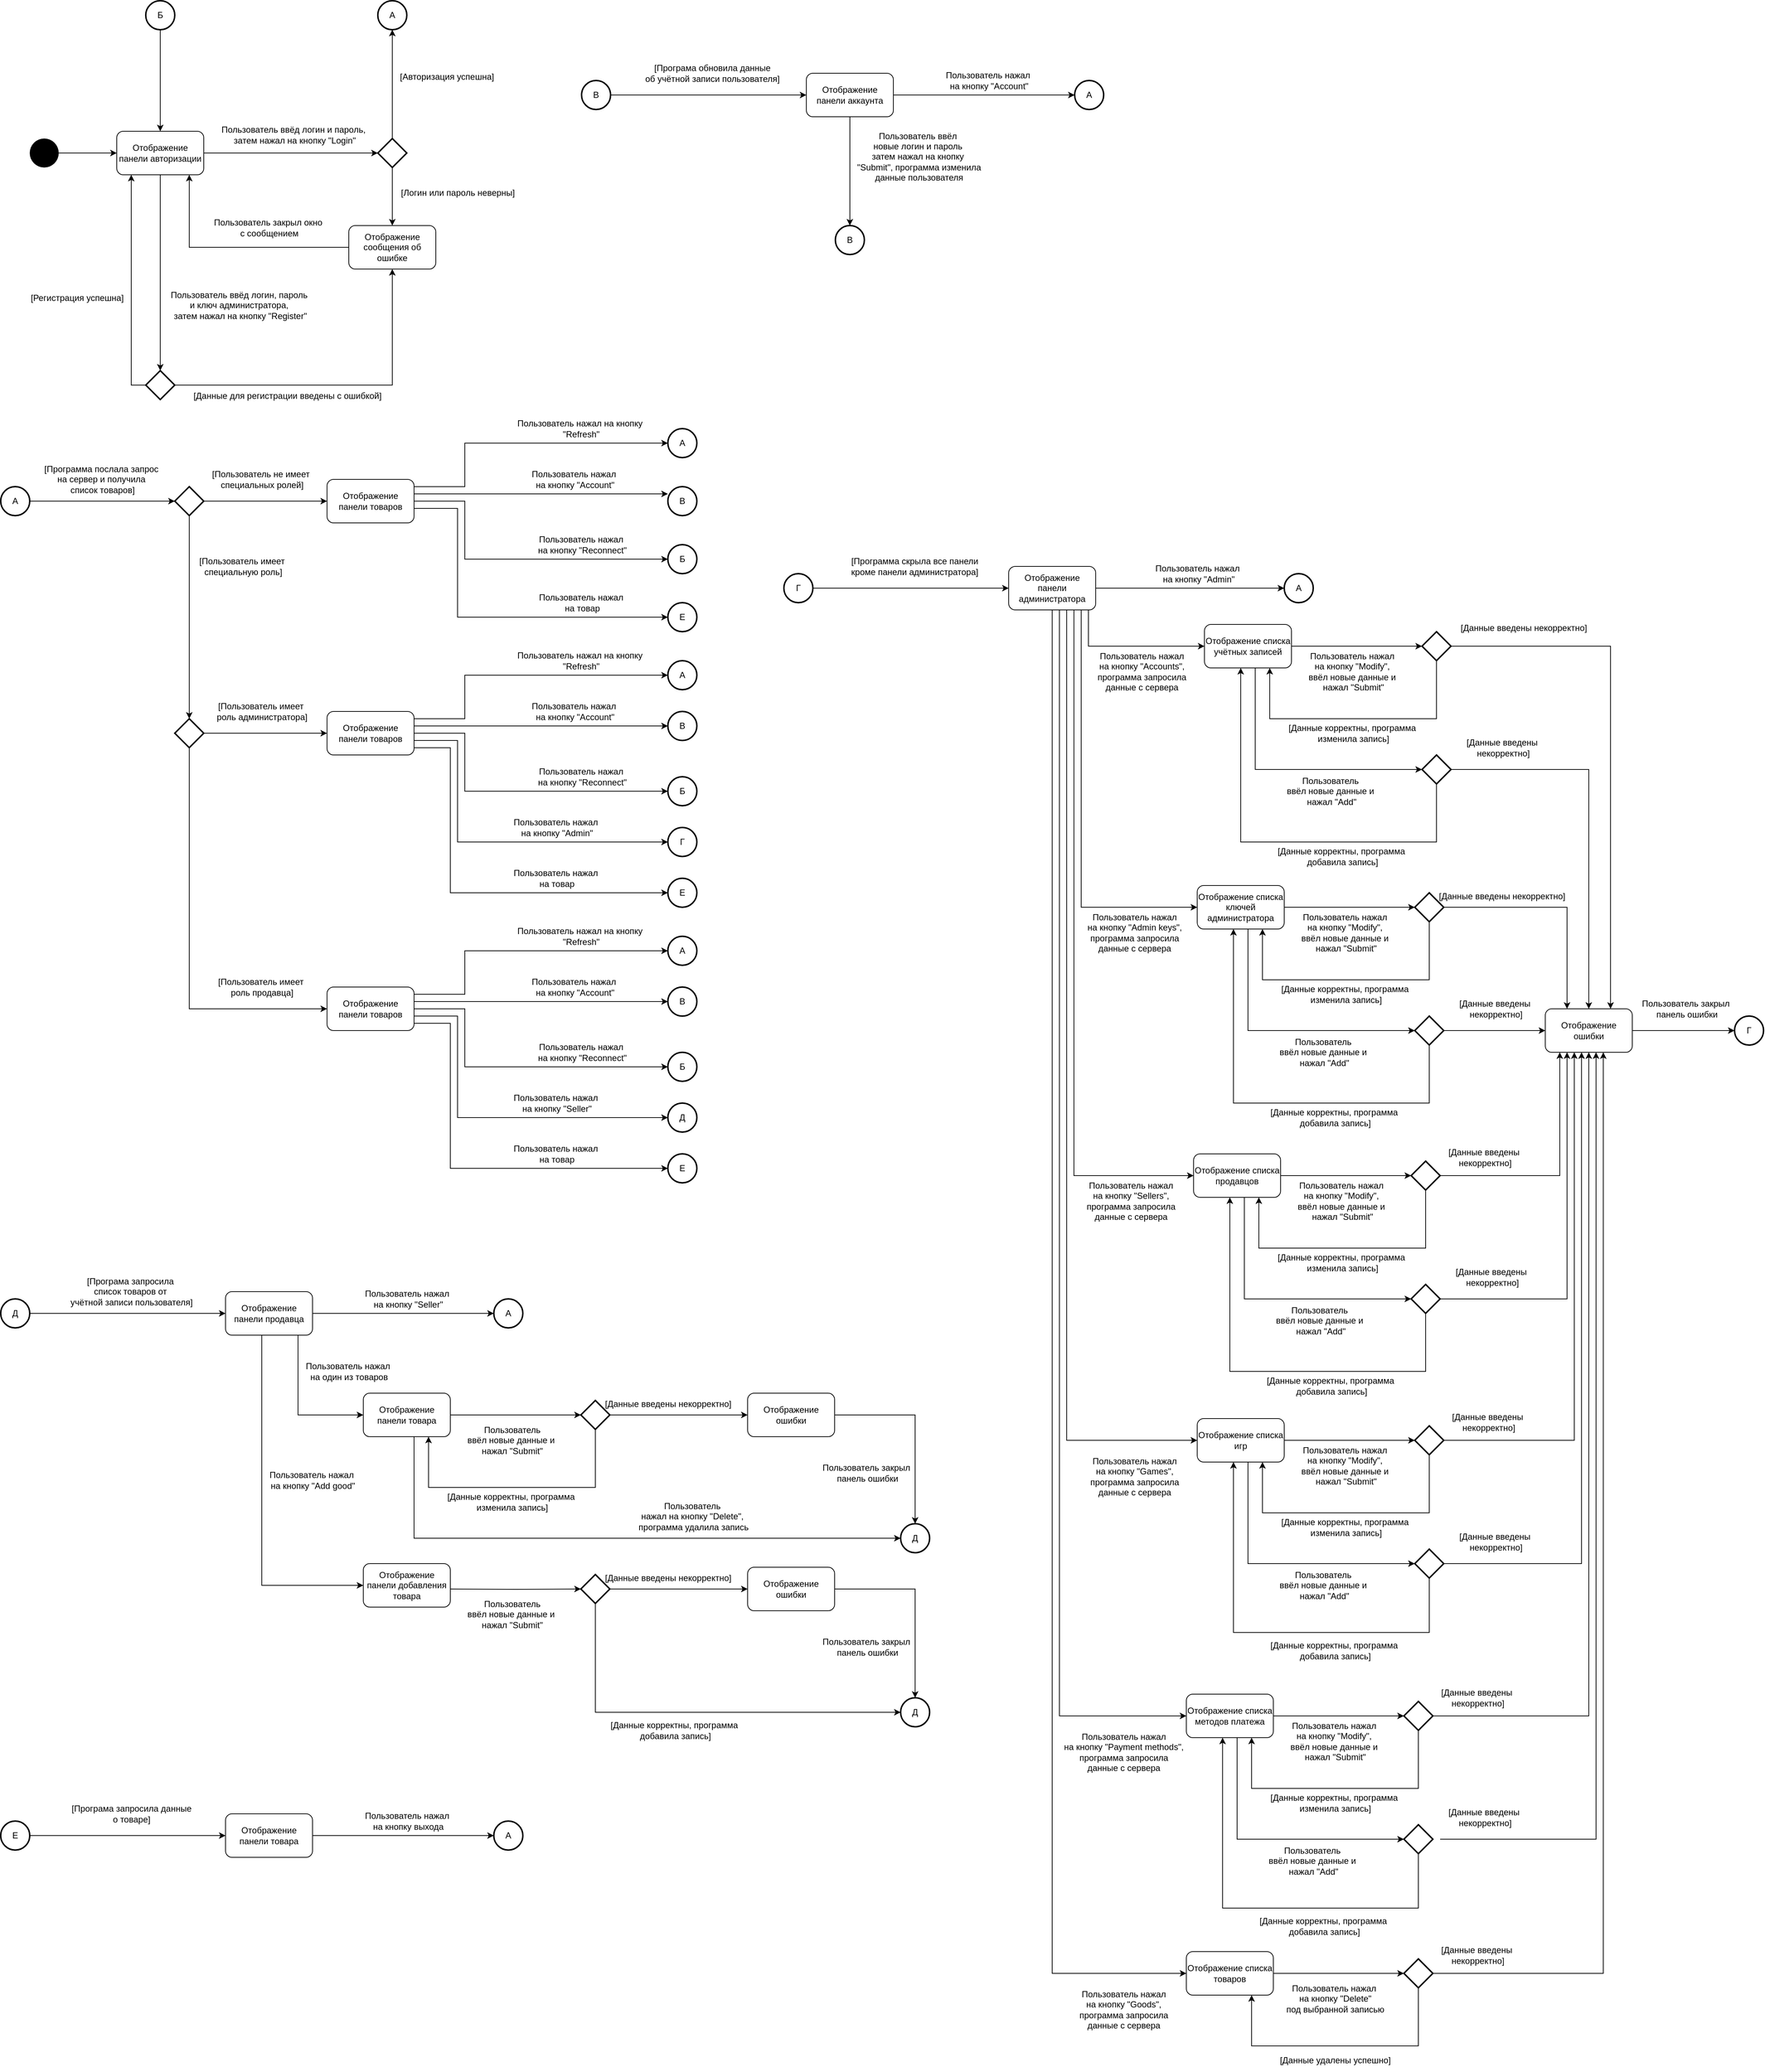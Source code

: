 <mxfile version="25.0.2">
  <diagram name="Страница — 1" id="UQJAcMo_BjVAv6RoQQlg">
    <mxGraphModel dx="2985" dy="2035" grid="1" gridSize="10" guides="1" tooltips="1" connect="1" arrows="1" fold="1" page="1" pageScale="1" pageWidth="827" pageHeight="1169" math="0" shadow="0">
      <root>
        <mxCell id="0" />
        <mxCell id="1" parent="0" />
        <mxCell id="wPGrvnnDATDa6KnbkLbJ-4" style="edgeStyle=orthogonalEdgeStyle;rounded=0;orthogonalLoop=1;jettySize=auto;html=1;" parent="1" source="wPGrvnnDATDa6KnbkLbJ-2" target="wPGrvnnDATDa6KnbkLbJ-3" edge="1">
          <mxGeometry relative="1" as="geometry" />
        </mxCell>
        <mxCell id="wPGrvnnDATDa6KnbkLbJ-2" value="" style="strokeWidth=2;html=1;shape=mxgraph.flowchart.start_2;whiteSpace=wrap;strokeColor=none;fillColor=#000000;" parent="1" vertex="1">
          <mxGeometry x="120" y="200" width="40" height="40" as="geometry" />
        </mxCell>
        <mxCell id="wPGrvnnDATDa6KnbkLbJ-6" style="edgeStyle=orthogonalEdgeStyle;rounded=0;orthogonalLoop=1;jettySize=auto;html=1;" parent="1" source="wPGrvnnDATDa6KnbkLbJ-7" target="wPGrvnnDATDa6KnbkLbJ-5" edge="1">
          <mxGeometry relative="1" as="geometry" />
        </mxCell>
        <mxCell id="wPGrvnnDATDa6KnbkLbJ-18" style="edgeStyle=orthogonalEdgeStyle;rounded=0;orthogonalLoop=1;jettySize=auto;html=1;" parent="1" source="wPGrvnnDATDa6KnbkLbJ-3" target="wPGrvnnDATDa6KnbkLbJ-17" edge="1">
          <mxGeometry relative="1" as="geometry">
            <Array as="points">
              <mxPoint x="300" y="350" />
              <mxPoint x="300" y="350" />
            </Array>
          </mxGeometry>
        </mxCell>
        <mxCell id="wPGrvnnDATDa6KnbkLbJ-3" value="Отображение панели авторизации" style="rounded=1;whiteSpace=wrap;html=1;" parent="1" vertex="1">
          <mxGeometry x="240" y="190" width="120" height="60" as="geometry" />
        </mxCell>
        <mxCell id="wPGrvnnDATDa6KnbkLbJ-16" style="edgeStyle=orthogonalEdgeStyle;rounded=0;orthogonalLoop=1;jettySize=auto;html=1;" parent="1" source="wPGrvnnDATDa6KnbkLbJ-5" target="wPGrvnnDATDa6KnbkLbJ-3" edge="1">
          <mxGeometry relative="1" as="geometry">
            <Array as="points">
              <mxPoint x="340" y="350" />
            </Array>
          </mxGeometry>
        </mxCell>
        <mxCell id="wPGrvnnDATDa6KnbkLbJ-5" value="Отображение сообщения об ошибке" style="rounded=1;whiteSpace=wrap;html=1;" parent="1" vertex="1">
          <mxGeometry x="560" y="320" width="120" height="60" as="geometry" />
        </mxCell>
        <mxCell id="wPGrvnnDATDa6KnbkLbJ-8" value="" style="edgeStyle=orthogonalEdgeStyle;rounded=0;orthogonalLoop=1;jettySize=auto;html=1;" parent="1" source="wPGrvnnDATDa6KnbkLbJ-3" target="wPGrvnnDATDa6KnbkLbJ-7" edge="1">
          <mxGeometry relative="1" as="geometry">
            <mxPoint x="380" y="220" as="sourcePoint" />
            <mxPoint x="490" y="220" as="targetPoint" />
          </mxGeometry>
        </mxCell>
        <mxCell id="wPGrvnnDATDa6KnbkLbJ-13" style="edgeStyle=orthogonalEdgeStyle;rounded=0;orthogonalLoop=1;jettySize=auto;html=1;" parent="1" source="wPGrvnnDATDa6KnbkLbJ-7" target="wPGrvnnDATDa6KnbkLbJ-12" edge="1">
          <mxGeometry relative="1" as="geometry" />
        </mxCell>
        <mxCell id="wPGrvnnDATDa6KnbkLbJ-7" value="" style="strokeWidth=2;html=1;shape=mxgraph.flowchart.decision;whiteSpace=wrap;" parent="1" vertex="1">
          <mxGeometry x="600" y="200" width="40" height="40" as="geometry" />
        </mxCell>
        <mxCell id="wPGrvnnDATDa6KnbkLbJ-9" value="Пользователь ввёд логин и пароль,&amp;nbsp;&lt;div&gt;затем нажал на кнопку &quot;Login&quot;&lt;/div&gt;" style="text;html=1;align=center;verticalAlign=middle;resizable=0;points=[];autosize=1;strokeColor=none;fillColor=none;fontSize=12;" parent="1" vertex="1">
          <mxGeometry x="370" y="175" width="230" height="40" as="geometry" />
        </mxCell>
        <mxCell id="wPGrvnnDATDa6KnbkLbJ-10" value="[Логин или пароль неверны]" style="text;html=1;align=center;verticalAlign=middle;resizable=0;points=[];autosize=1;strokeColor=none;fillColor=none;" parent="1" vertex="1">
          <mxGeometry x="620" y="260" width="180" height="30" as="geometry" />
        </mxCell>
        <mxCell id="wPGrvnnDATDa6KnbkLbJ-12" value="А" style="strokeWidth=2;html=1;shape=mxgraph.flowchart.start_2;whiteSpace=wrap;fillColor=none;" parent="1" vertex="1">
          <mxGeometry x="600" y="10" width="40" height="40" as="geometry" />
        </mxCell>
        <mxCell id="wPGrvnnDATDa6KnbkLbJ-14" value="[Авторизация успешна]" style="text;html=1;align=center;verticalAlign=middle;resizable=0;points=[];autosize=1;strokeColor=none;fillColor=none;" parent="1" vertex="1">
          <mxGeometry x="620" y="100" width="150" height="30" as="geometry" />
        </mxCell>
        <mxCell id="wPGrvnnDATDa6KnbkLbJ-22" style="edgeStyle=orthogonalEdgeStyle;rounded=0;orthogonalLoop=1;jettySize=auto;html=1;" parent="1" source="wPGrvnnDATDa6KnbkLbJ-17" target="wPGrvnnDATDa6KnbkLbJ-5" edge="1">
          <mxGeometry relative="1" as="geometry">
            <Array as="points">
              <mxPoint x="620" y="540" />
            </Array>
          </mxGeometry>
        </mxCell>
        <mxCell id="wPGrvnnDATDa6KnbkLbJ-24" style="edgeStyle=orthogonalEdgeStyle;rounded=0;orthogonalLoop=1;jettySize=auto;html=1;" parent="1" source="wPGrvnnDATDa6KnbkLbJ-17" target="wPGrvnnDATDa6KnbkLbJ-3" edge="1">
          <mxGeometry relative="1" as="geometry">
            <Array as="points">
              <mxPoint x="260" y="540" />
            </Array>
          </mxGeometry>
        </mxCell>
        <mxCell id="wPGrvnnDATDa6KnbkLbJ-17" value="" style="strokeWidth=2;html=1;shape=mxgraph.flowchart.decision;whiteSpace=wrap;" parent="1" vertex="1">
          <mxGeometry x="280" y="520" width="40" height="40" as="geometry" />
        </mxCell>
        <mxCell id="wPGrvnnDATDa6KnbkLbJ-23" value="[Данные для регистрации введены с ошибкой]" style="text;html=1;align=center;verticalAlign=middle;resizable=0;points=[];autosize=1;strokeColor=none;fillColor=none;" parent="1" vertex="1">
          <mxGeometry x="335" y="540" width="280" height="30" as="geometry" />
        </mxCell>
        <mxCell id="wPGrvnnDATDa6KnbkLbJ-25" value="Пользователь ввёд логин, пароль&amp;nbsp;&lt;div&gt;и ключ администратора,&amp;nbsp;&lt;div&gt;затем нажал на кнопку &quot;Register&quot;&lt;/div&gt;&lt;/div&gt;" style="text;html=1;align=center;verticalAlign=middle;resizable=0;points=[];autosize=1;strokeColor=none;fillColor=none;" parent="1" vertex="1">
          <mxGeometry x="300" y="400" width="220" height="60" as="geometry" />
        </mxCell>
        <mxCell id="wPGrvnnDATDa6KnbkLbJ-26" value="[Регистрация успешна]" style="text;html=1;align=center;verticalAlign=middle;resizable=0;points=[];autosize=1;strokeColor=none;fillColor=none;" parent="1" vertex="1">
          <mxGeometry x="110" y="405" width="150" height="30" as="geometry" />
        </mxCell>
        <mxCell id="bm97h7jrbJDGAF3Q-0La-3" style="edgeStyle=orthogonalEdgeStyle;rounded=0;orthogonalLoop=1;jettySize=auto;html=1;" parent="1" source="bm97h7jrbJDGAF3Q-0La-19" target="bm97h7jrbJDGAF3Q-0La-2" edge="1">
          <mxGeometry relative="1" as="geometry" />
        </mxCell>
        <mxCell id="bm97h7jrbJDGAF3Q-0La-1" value="А" style="strokeWidth=2;html=1;shape=mxgraph.flowchart.start_2;whiteSpace=wrap;fillColor=none;" parent="1" vertex="1">
          <mxGeometry x="80" y="680" width="40" height="40" as="geometry" />
        </mxCell>
        <mxCell id="bm97h7jrbJDGAF3Q-0La-41" style="edgeStyle=orthogonalEdgeStyle;rounded=0;orthogonalLoop=1;jettySize=auto;html=1;" parent="1" source="bm97h7jrbJDGAF3Q-0La-2" target="bm97h7jrbJDGAF3Q-0La-35" edge="1">
          <mxGeometry relative="1" as="geometry">
            <Array as="points">
              <mxPoint x="720" y="700" />
              <mxPoint x="720" y="780" />
            </Array>
          </mxGeometry>
        </mxCell>
        <mxCell id="bm97h7jrbJDGAF3Q-0La-2" value="Отображение панели товаров" style="rounded=1;whiteSpace=wrap;html=1;" parent="1" vertex="1">
          <mxGeometry x="530" y="670" width="120" height="60" as="geometry" />
        </mxCell>
        <mxCell id="bm97h7jrbJDGAF3Q-0La-11" style="edgeStyle=orthogonalEdgeStyle;rounded=0;orthogonalLoop=1;jettySize=auto;html=1;" parent="1" source="bm97h7jrbJDGAF3Q-0La-2" target="bm97h7jrbJDGAF3Q-0La-10" edge="1">
          <mxGeometry relative="1" as="geometry">
            <mxPoint x="860" y="720" as="sourcePoint" />
            <mxPoint x="950" y="750" as="targetPoint" />
            <Array as="points">
              <mxPoint x="680" y="690" />
              <mxPoint x="680" y="690" />
            </Array>
          </mxGeometry>
        </mxCell>
        <mxCell id="bm97h7jrbJDGAF3Q-0La-16" style="edgeStyle=orthogonalEdgeStyle;rounded=0;orthogonalLoop=1;jettySize=auto;html=1;" parent="1" source="bm97h7jrbJDGAF3Q-0La-2" target="bm97h7jrbJDGAF3Q-0La-14" edge="1">
          <mxGeometry relative="1" as="geometry">
            <mxPoint x="860" y="680" as="sourcePoint" />
            <Array as="points">
              <mxPoint x="720" y="680" />
              <mxPoint x="720" y="620" />
            </Array>
          </mxGeometry>
        </mxCell>
        <mxCell id="bm97h7jrbJDGAF3Q-0La-6" value="Пользователь закрыл окно&amp;nbsp;&lt;div&gt;с сообщением&lt;/div&gt;" style="text;html=1;align=center;verticalAlign=middle;resizable=0;points=[];autosize=1;strokeColor=none;fillColor=none;" parent="1" vertex="1">
          <mxGeometry x="360" y="303" width="180" height="40" as="geometry" />
        </mxCell>
        <mxCell id="bm97h7jrbJDGAF3Q-0La-7" value="&lt;div&gt;&lt;span style=&quot;background-color: initial;&quot;&gt;[Программа послала запрос&amp;nbsp;&lt;/span&gt;&lt;/div&gt;&lt;div&gt;&lt;span style=&quot;background-color: initial;&quot;&gt;на сервер и получила&amp;nbsp;&lt;/span&gt;&lt;/div&gt;&lt;div&gt;&lt;span style=&quot;background-color: initial;&quot;&gt;список товаров]&lt;/span&gt;&lt;/div&gt;" style="text;html=1;align=center;verticalAlign=middle;resizable=0;points=[];autosize=1;strokeColor=none;fillColor=none;" parent="1" vertex="1">
          <mxGeometry x="130" y="640" width="180" height="60" as="geometry" />
        </mxCell>
        <mxCell id="bm97h7jrbJDGAF3Q-0La-10" value="В" style="strokeWidth=2;html=1;shape=mxgraph.flowchart.start_2;whiteSpace=wrap;fillColor=none;" parent="1" vertex="1">
          <mxGeometry x="1000" y="680" width="40" height="40" as="geometry" />
        </mxCell>
        <mxCell id="bm97h7jrbJDGAF3Q-0La-14" value="А" style="strokeWidth=2;html=1;shape=mxgraph.flowchart.start_2;whiteSpace=wrap;fillColor=none;" parent="1" vertex="1">
          <mxGeometry x="1000" y="600" width="40" height="40" as="geometry" />
        </mxCell>
        <mxCell id="bm97h7jrbJDGAF3Q-0La-20" value="" style="edgeStyle=orthogonalEdgeStyle;rounded=0;orthogonalLoop=1;jettySize=auto;html=1;" parent="1" source="bm97h7jrbJDGAF3Q-0La-1" target="bm97h7jrbJDGAF3Q-0La-19" edge="1">
          <mxGeometry relative="1" as="geometry">
            <mxPoint x="120" y="700" as="sourcePoint" />
            <mxPoint x="530" y="700" as="targetPoint" />
          </mxGeometry>
        </mxCell>
        <mxCell id="bm97h7jrbJDGAF3Q-0La-206" style="edgeStyle=orthogonalEdgeStyle;rounded=0;orthogonalLoop=1;jettySize=auto;html=1;" parent="1" source="bm97h7jrbJDGAF3Q-0La-208" target="bm97h7jrbJDGAF3Q-0La-194" edge="1">
          <mxGeometry relative="1" as="geometry">
            <Array as="points">
              <mxPoint x="340" y="1400" />
            </Array>
          </mxGeometry>
        </mxCell>
        <mxCell id="bm97h7jrbJDGAF3Q-0La-19" value="" style="strokeWidth=2;html=1;shape=mxgraph.flowchart.decision;whiteSpace=wrap;" parent="1" vertex="1">
          <mxGeometry x="320" y="680" width="40" height="40" as="geometry" />
        </mxCell>
        <mxCell id="bm97h7jrbJDGAF3Q-0La-21" value="[Пользователь не имеет&amp;nbsp;&lt;div&gt;специальных ролей]&lt;/div&gt;" style="text;html=1;align=center;verticalAlign=middle;resizable=0;points=[];autosize=1;strokeColor=none;fillColor=none;" parent="1" vertex="1">
          <mxGeometry x="360" y="650" width="160" height="40" as="geometry" />
        </mxCell>
        <mxCell id="bm97h7jrbJDGAF3Q-0La-25" value="Пользователь нажал на кнопку&amp;nbsp;&lt;div&gt;&quot;Refresh&quot;&lt;/div&gt;" style="text;html=1;align=center;verticalAlign=middle;resizable=0;points=[];autosize=1;strokeColor=none;fillColor=none;" parent="1" vertex="1">
          <mxGeometry x="780" y="580" width="200" height="40" as="geometry" />
        </mxCell>
        <mxCell id="bm97h7jrbJDGAF3Q-0La-46" style="edgeStyle=orthogonalEdgeStyle;rounded=0;orthogonalLoop=1;jettySize=auto;html=1;" parent="1" source="bm97h7jrbJDGAF3Q-0La-26" target="bm97h7jrbJDGAF3Q-0La-48" edge="1">
          <mxGeometry relative="1" as="geometry">
            <mxPoint x="1251" y="320" as="targetPoint" />
          </mxGeometry>
        </mxCell>
        <mxCell id="bm97h7jrbJDGAF3Q-0La-26" value="Отображение панели аккаунта" style="rounded=1;whiteSpace=wrap;html=1;" parent="1" vertex="1">
          <mxGeometry x="1191" y="110" width="120" height="60" as="geometry" />
        </mxCell>
        <mxCell id="bm97h7jrbJDGAF3Q-0La-30" value="Пользователь нажал&lt;div&gt;&amp;nbsp;на кнопку &quot;Account&quot;&lt;/div&gt;" style="text;html=1;align=center;verticalAlign=middle;resizable=0;points=[];autosize=1;strokeColor=none;fillColor=none;" parent="1" vertex="1">
          <mxGeometry x="800" y="650" width="140" height="40" as="geometry" />
        </mxCell>
        <mxCell id="bm97h7jrbJDGAF3Q-0La-32" style="edgeStyle=orthogonalEdgeStyle;rounded=0;orthogonalLoop=1;jettySize=auto;html=1;" parent="1" source="bm97h7jrbJDGAF3Q-0La-31" target="bm97h7jrbJDGAF3Q-0La-26" edge="1">
          <mxGeometry relative="1" as="geometry" />
        </mxCell>
        <mxCell id="bm97h7jrbJDGAF3Q-0La-31" value="В" style="strokeWidth=2;html=1;shape=mxgraph.flowchart.start_2;whiteSpace=wrap;fillColor=none;" parent="1" vertex="1">
          <mxGeometry x="881" y="120" width="40" height="40" as="geometry" />
        </mxCell>
        <mxCell id="bm97h7jrbJDGAF3Q-0La-33" value="[Програма обновила данные&lt;div&gt;об учётной записи пользователя]&lt;/div&gt;" style="text;html=1;align=center;verticalAlign=middle;resizable=0;points=[];autosize=1;strokeColor=none;fillColor=none;" parent="1" vertex="1">
          <mxGeometry x="956" y="90" width="210" height="40" as="geometry" />
        </mxCell>
        <mxCell id="bm97h7jrbJDGAF3Q-0La-35" value="Б" style="strokeWidth=2;html=1;shape=mxgraph.flowchart.start_2;whiteSpace=wrap;fillColor=none;" parent="1" vertex="1">
          <mxGeometry x="1000" y="760" width="40" height="40" as="geometry" />
        </mxCell>
        <mxCell id="bm97h7jrbJDGAF3Q-0La-37" style="edgeStyle=orthogonalEdgeStyle;rounded=0;orthogonalLoop=1;jettySize=auto;html=1;" parent="1" source="bm97h7jrbJDGAF3Q-0La-36" target="wPGrvnnDATDa6KnbkLbJ-3" edge="1">
          <mxGeometry relative="1" as="geometry" />
        </mxCell>
        <mxCell id="bm97h7jrbJDGAF3Q-0La-36" value="Б" style="strokeWidth=2;html=1;shape=mxgraph.flowchart.start_2;whiteSpace=wrap;fillColor=none;" parent="1" vertex="1">
          <mxGeometry x="280" y="10" width="40" height="40" as="geometry" />
        </mxCell>
        <mxCell id="bm97h7jrbJDGAF3Q-0La-38" value="А" style="strokeWidth=2;html=1;shape=mxgraph.flowchart.start_2;whiteSpace=wrap;fillColor=none;" parent="1" vertex="1">
          <mxGeometry x="1561" y="120" width="40" height="40" as="geometry" />
        </mxCell>
        <mxCell id="bm97h7jrbJDGAF3Q-0La-39" value="Пользователь нажал&lt;div&gt;&amp;nbsp;на кнопку &quot;Account&quot;&lt;/div&gt;" style="text;html=1;align=center;verticalAlign=middle;resizable=0;points=[];autosize=1;strokeColor=none;fillColor=none;" parent="1" vertex="1">
          <mxGeometry x="1371" y="100" width="140" height="40" as="geometry" />
        </mxCell>
        <mxCell id="bm97h7jrbJDGAF3Q-0La-40" style="edgeStyle=orthogonalEdgeStyle;rounded=0;orthogonalLoop=1;jettySize=auto;html=1;" parent="1" source="bm97h7jrbJDGAF3Q-0La-26" target="bm97h7jrbJDGAF3Q-0La-38" edge="1">
          <mxGeometry relative="1" as="geometry">
            <mxPoint x="1291" y="50" as="sourcePoint" />
            <mxPoint x="1641" y="50" as="targetPoint" />
            <Array as="points" />
          </mxGeometry>
        </mxCell>
        <mxCell id="bm97h7jrbJDGAF3Q-0La-42" value="Пользователь нажал&lt;div&gt;&amp;nbsp;на кнопку &quot;Reconnect&quot;&lt;/div&gt;" style="text;html=1;align=center;verticalAlign=middle;resizable=0;points=[];autosize=1;strokeColor=none;fillColor=none;" parent="1" vertex="1">
          <mxGeometry x="805" y="740" width="150" height="40" as="geometry" />
        </mxCell>
        <mxCell id="bm97h7jrbJDGAF3Q-0La-47" value="Пользователь ввёл&amp;nbsp;&lt;div&gt;новые логин и пароль&amp;nbsp;&lt;br&gt;&lt;/div&gt;&lt;div&gt;затем нажал на кнопку&amp;nbsp;&lt;/div&gt;&lt;div&gt;&quot;Submit&quot;, программа изменила&lt;/div&gt;&lt;div&gt;данные пользователя&lt;/div&gt;" style="text;html=1;align=center;verticalAlign=middle;resizable=0;points=[];autosize=1;strokeColor=none;fillColor=none;" parent="1" vertex="1">
          <mxGeometry x="1251" y="180" width="190" height="90" as="geometry" />
        </mxCell>
        <mxCell id="bm97h7jrbJDGAF3Q-0La-48" value="В" style="strokeWidth=2;html=1;shape=mxgraph.flowchart.start_2;whiteSpace=wrap;fillColor=none;" parent="1" vertex="1">
          <mxGeometry x="1231" y="320" width="40" height="40" as="geometry" />
        </mxCell>
        <mxCell id="bm97h7jrbJDGAF3Q-0La-49" style="edgeStyle=orthogonalEdgeStyle;rounded=0;orthogonalLoop=1;jettySize=auto;html=1;" parent="1" source="bm97h7jrbJDGAF3Q-0La-50" target="bm97h7jrbJDGAF3Q-0La-57" edge="1">
          <mxGeometry relative="1" as="geometry">
            <Array as="points">
              <mxPoint x="720" y="1020" />
              <mxPoint x="720" y="1100" />
            </Array>
          </mxGeometry>
        </mxCell>
        <mxCell id="bm97h7jrbJDGAF3Q-0La-62" style="edgeStyle=orthogonalEdgeStyle;rounded=0;orthogonalLoop=1;jettySize=auto;html=1;" parent="1" source="bm97h7jrbJDGAF3Q-0La-50" target="bm97h7jrbJDGAF3Q-0La-61" edge="1">
          <mxGeometry relative="1" as="geometry">
            <Array as="points">
              <mxPoint x="710" y="1030" />
              <mxPoint x="710" y="1170" />
            </Array>
          </mxGeometry>
        </mxCell>
        <mxCell id="bm97h7jrbJDGAF3Q-0La-50" value="Отображение панели товаров" style="rounded=1;whiteSpace=wrap;html=1;" parent="1" vertex="1">
          <mxGeometry x="530" y="990" width="120" height="60" as="geometry" />
        </mxCell>
        <mxCell id="bm97h7jrbJDGAF3Q-0La-51" style="edgeStyle=orthogonalEdgeStyle;rounded=0;orthogonalLoop=1;jettySize=auto;html=1;" parent="1" source="bm97h7jrbJDGAF3Q-0La-50" target="bm97h7jrbJDGAF3Q-0La-53" edge="1">
          <mxGeometry relative="1" as="geometry">
            <mxPoint x="860" y="1040" as="sourcePoint" />
            <mxPoint x="950" y="1070" as="targetPoint" />
            <Array as="points">
              <mxPoint x="710" y="1010" />
              <mxPoint x="710" y="1010" />
            </Array>
          </mxGeometry>
        </mxCell>
        <mxCell id="bm97h7jrbJDGAF3Q-0La-52" style="edgeStyle=orthogonalEdgeStyle;rounded=0;orthogonalLoop=1;jettySize=auto;html=1;" parent="1" source="bm97h7jrbJDGAF3Q-0La-50" target="bm97h7jrbJDGAF3Q-0La-54" edge="1">
          <mxGeometry relative="1" as="geometry">
            <mxPoint x="860" y="1000" as="sourcePoint" />
            <Array as="points">
              <mxPoint x="720" y="1000" />
              <mxPoint x="720" y="940" />
            </Array>
          </mxGeometry>
        </mxCell>
        <mxCell id="bm97h7jrbJDGAF3Q-0La-53" value="В" style="strokeWidth=2;html=1;shape=mxgraph.flowchart.start_2;whiteSpace=wrap;fillColor=none;" parent="1" vertex="1">
          <mxGeometry x="1000" y="990" width="40" height="40" as="geometry" />
        </mxCell>
        <mxCell id="bm97h7jrbJDGAF3Q-0La-54" value="А" style="strokeWidth=2;html=1;shape=mxgraph.flowchart.start_2;whiteSpace=wrap;fillColor=none;" parent="1" vertex="1">
          <mxGeometry x="1000" y="920" width="40" height="40" as="geometry" />
        </mxCell>
        <mxCell id="bm97h7jrbJDGAF3Q-0La-55" value="Пользователь нажал на кнопку&amp;nbsp;&lt;div&gt;&quot;Refresh&quot;&lt;/div&gt;" style="text;html=1;align=center;verticalAlign=middle;resizable=0;points=[];autosize=1;strokeColor=none;fillColor=none;" parent="1" vertex="1">
          <mxGeometry x="780" y="900" width="200" height="40" as="geometry" />
        </mxCell>
        <mxCell id="bm97h7jrbJDGAF3Q-0La-56" value="Пользователь нажал&lt;div&gt;&amp;nbsp;на кнопку &quot;Account&quot;&lt;/div&gt;" style="text;html=1;align=center;verticalAlign=middle;resizable=0;points=[];autosize=1;strokeColor=none;fillColor=none;" parent="1" vertex="1">
          <mxGeometry x="800" y="970" width="140" height="40" as="geometry" />
        </mxCell>
        <mxCell id="bm97h7jrbJDGAF3Q-0La-57" value="Б" style="strokeWidth=2;html=1;shape=mxgraph.flowchart.start_2;whiteSpace=wrap;fillColor=none;" parent="1" vertex="1">
          <mxGeometry x="1000" y="1080" width="40" height="40" as="geometry" />
        </mxCell>
        <mxCell id="bm97h7jrbJDGAF3Q-0La-58" value="Пользователь нажал&lt;div&gt;&amp;nbsp;на кнопку &quot;Reconnect&quot;&lt;/div&gt;" style="text;html=1;align=center;verticalAlign=middle;resizable=0;points=[];autosize=1;strokeColor=none;fillColor=none;" parent="1" vertex="1">
          <mxGeometry x="805" y="1060" width="150" height="40" as="geometry" />
        </mxCell>
        <mxCell id="bm97h7jrbJDGAF3Q-0La-59" style="edgeStyle=orthogonalEdgeStyle;rounded=0;orthogonalLoop=1;jettySize=auto;html=1;" parent="1" source="bm97h7jrbJDGAF3Q-0La-208" target="bm97h7jrbJDGAF3Q-0La-50" edge="1">
          <mxGeometry relative="1" as="geometry">
            <mxPoint x="360" y="1020" as="sourcePoint" />
            <Array as="points" />
          </mxGeometry>
        </mxCell>
        <mxCell id="bm97h7jrbJDGAF3Q-0La-60" value="[Пользователь имеет&amp;nbsp;&lt;div&gt;роль администратора&lt;span style=&quot;background-color: initial;&quot;&gt;]&lt;/span&gt;&lt;/div&gt;" style="text;html=1;align=center;verticalAlign=middle;resizable=0;points=[];autosize=1;strokeColor=none;fillColor=none;" parent="1" vertex="1">
          <mxGeometry x="365" y="970" width="150" height="40" as="geometry" />
        </mxCell>
        <mxCell id="bm97h7jrbJDGAF3Q-0La-61" value="Г" style="strokeWidth=2;html=1;shape=mxgraph.flowchart.start_2;whiteSpace=wrap;fillColor=none;" parent="1" vertex="1">
          <mxGeometry x="1000" y="1150" width="40" height="40" as="geometry" />
        </mxCell>
        <mxCell id="bm97h7jrbJDGAF3Q-0La-63" value="Пользователь нажал&lt;div&gt;&amp;nbsp;на кнопку &quot;Admin&quot;&lt;/div&gt;" style="text;html=1;align=center;verticalAlign=middle;resizable=0;points=[];autosize=1;strokeColor=none;fillColor=none;" parent="1" vertex="1">
          <mxGeometry x="775" y="1130" width="140" height="40" as="geometry" />
        </mxCell>
        <mxCell id="bm97h7jrbJDGAF3Q-0La-64" style="edgeStyle=orthogonalEdgeStyle;rounded=0;orthogonalLoop=1;jettySize=auto;html=1;" parent="1" source="bm97h7jrbJDGAF3Q-0La-65" target="bm97h7jrbJDGAF3Q-0La-74" edge="1">
          <mxGeometry relative="1" as="geometry">
            <mxPoint x="1530" y="960" as="targetPoint" />
            <Array as="points">
              <mxPoint x="1580" y="900" />
            </Array>
          </mxGeometry>
        </mxCell>
        <mxCell id="bm97h7jrbJDGAF3Q-0La-138" style="edgeStyle=orthogonalEdgeStyle;rounded=0;orthogonalLoop=1;jettySize=auto;html=1;" parent="1" source="bm97h7jrbJDGAF3Q-0La-65" target="bm97h7jrbJDGAF3Q-0La-121" edge="1">
          <mxGeometry relative="1" as="geometry">
            <Array as="points">
              <mxPoint x="1560" y="1630" />
            </Array>
          </mxGeometry>
        </mxCell>
        <mxCell id="bm97h7jrbJDGAF3Q-0La-155" style="edgeStyle=orthogonalEdgeStyle;rounded=0;orthogonalLoop=1;jettySize=auto;html=1;" parent="1" source="bm97h7jrbJDGAF3Q-0La-65" target="bm97h7jrbJDGAF3Q-0La-142" edge="1">
          <mxGeometry relative="1" as="geometry">
            <Array as="points">
              <mxPoint x="1550" y="1995" />
            </Array>
          </mxGeometry>
        </mxCell>
        <mxCell id="bm97h7jrbJDGAF3Q-0La-170" style="edgeStyle=orthogonalEdgeStyle;rounded=0;orthogonalLoop=1;jettySize=auto;html=1;" parent="1" source="bm97h7jrbJDGAF3Q-0La-65" target="bm97h7jrbJDGAF3Q-0La-159" edge="1">
          <mxGeometry relative="1" as="geometry">
            <Array as="points">
              <mxPoint x="1540" y="2375" />
            </Array>
          </mxGeometry>
        </mxCell>
        <mxCell id="bm97h7jrbJDGAF3Q-0La-187" style="edgeStyle=orthogonalEdgeStyle;rounded=0;orthogonalLoop=1;jettySize=auto;html=1;" parent="1" source="bm97h7jrbJDGAF3Q-0La-65" target="bm97h7jrbJDGAF3Q-0La-176" edge="1">
          <mxGeometry relative="1" as="geometry">
            <Array as="points">
              <mxPoint x="1530" y="2730" />
            </Array>
          </mxGeometry>
        </mxCell>
        <mxCell id="bm97h7jrbJDGAF3Q-0La-65" value="Отображение панели администратора" style="rounded=1;whiteSpace=wrap;html=1;" parent="1" vertex="1">
          <mxGeometry x="1470" y="790" width="120" height="60" as="geometry" />
        </mxCell>
        <mxCell id="bm97h7jrbJDGAF3Q-0La-66" style="edgeStyle=orthogonalEdgeStyle;rounded=0;orthogonalLoop=1;jettySize=auto;html=1;" parent="1" source="bm97h7jrbJDGAF3Q-0La-67" target="bm97h7jrbJDGAF3Q-0La-65" edge="1">
          <mxGeometry relative="1" as="geometry" />
        </mxCell>
        <mxCell id="bm97h7jrbJDGAF3Q-0La-67" value="Г" style="strokeWidth=2;html=1;shape=mxgraph.flowchart.start_2;whiteSpace=wrap;fillColor=none;" parent="1" vertex="1">
          <mxGeometry x="1160" y="800" width="40" height="40" as="geometry" />
        </mxCell>
        <mxCell id="bm97h7jrbJDGAF3Q-0La-68" value="[Программа скрыла все панели&lt;br&gt;кроме панели администратора&lt;span style=&quot;background-color: initial;&quot;&gt;]&lt;/span&gt;" style="text;html=1;align=center;verticalAlign=middle;resizable=0;points=[];autosize=1;strokeColor=none;fillColor=none;" parent="1" vertex="1">
          <mxGeometry x="1240" y="770" width="200" height="40" as="geometry" />
        </mxCell>
        <mxCell id="bm97h7jrbJDGAF3Q-0La-72" value="Пользователь нажал&amp;nbsp;&lt;div&gt;на кнопку &quot;Accounts&quot;,&amp;nbsp;&lt;/div&gt;&lt;div&gt;программа запросила&amp;nbsp;&lt;/div&gt;&lt;div&gt;данные с сервера&amp;nbsp;&lt;/div&gt;" style="text;html=1;align=center;verticalAlign=middle;resizable=0;points=[];autosize=1;strokeColor=none;fillColor=none;" parent="1" vertex="1">
          <mxGeometry x="1580" y="900" width="150" height="70" as="geometry" />
        </mxCell>
        <mxCell id="bm97h7jrbJDGAF3Q-0La-80" style="edgeStyle=orthogonalEdgeStyle;rounded=0;orthogonalLoop=1;jettySize=auto;html=1;" parent="1" source="bm97h7jrbJDGAF3Q-0La-74" target="bm97h7jrbJDGAF3Q-0La-79" edge="1">
          <mxGeometry relative="1" as="geometry" />
        </mxCell>
        <mxCell id="bm97h7jrbJDGAF3Q-0La-91" style="edgeStyle=orthogonalEdgeStyle;rounded=0;orthogonalLoop=1;jettySize=auto;html=1;" parent="1" source="bm97h7jrbJDGAF3Q-0La-74" target="bm97h7jrbJDGAF3Q-0La-90" edge="1">
          <mxGeometry relative="1" as="geometry">
            <Array as="points">
              <mxPoint x="1810" y="1070" />
            </Array>
          </mxGeometry>
        </mxCell>
        <mxCell id="bm97h7jrbJDGAF3Q-0La-74" value="Отображение списка учётных записей" style="rounded=1;whiteSpace=wrap;html=1;" parent="1" vertex="1">
          <mxGeometry x="1740" y="870" width="120" height="60" as="geometry" />
        </mxCell>
        <mxCell id="bm97h7jrbJDGAF3Q-0La-75" value="А" style="strokeWidth=2;html=1;shape=mxgraph.flowchart.start_2;whiteSpace=wrap;fillColor=none;" parent="1" vertex="1">
          <mxGeometry x="1850" y="800" width="40" height="40" as="geometry" />
        </mxCell>
        <mxCell id="bm97h7jrbJDGAF3Q-0La-76" value="Пользователь нажал&lt;div&gt;&amp;nbsp;на кнопку &quot;Admin&quot;&lt;/div&gt;" style="text;html=1;align=center;verticalAlign=middle;resizable=0;points=[];autosize=1;strokeColor=none;fillColor=none;" parent="1" vertex="1">
          <mxGeometry x="1660" y="780" width="140" height="40" as="geometry" />
        </mxCell>
        <mxCell id="bm97h7jrbJDGAF3Q-0La-77" style="edgeStyle=orthogonalEdgeStyle;rounded=0;orthogonalLoop=1;jettySize=auto;html=1;" parent="1" source="bm97h7jrbJDGAF3Q-0La-65" target="bm97h7jrbJDGAF3Q-0La-75" edge="1">
          <mxGeometry relative="1" as="geometry">
            <mxPoint x="1600" y="820" as="sourcePoint" />
            <mxPoint x="1930" y="730" as="targetPoint" />
            <Array as="points" />
          </mxGeometry>
        </mxCell>
        <mxCell id="bm97h7jrbJDGAF3Q-0La-82" style="edgeStyle=orthogonalEdgeStyle;rounded=0;orthogonalLoop=1;jettySize=auto;html=1;" parent="1" source="bm97h7jrbJDGAF3Q-0La-79" target="bm97h7jrbJDGAF3Q-0La-74" edge="1">
          <mxGeometry relative="1" as="geometry">
            <Array as="points">
              <mxPoint x="2060" y="1000" />
              <mxPoint x="1830" y="1000" />
            </Array>
          </mxGeometry>
        </mxCell>
        <mxCell id="bm97h7jrbJDGAF3Q-0La-85" style="edgeStyle=orthogonalEdgeStyle;rounded=0;orthogonalLoop=1;jettySize=auto;html=1;" parent="1" source="bm97h7jrbJDGAF3Q-0La-79" target="bm97h7jrbJDGAF3Q-0La-108" edge="1">
          <mxGeometry relative="1" as="geometry">
            <mxPoint x="2280.059" y="1040" as="targetPoint" />
            <Array as="points">
              <mxPoint x="2300" y="900" />
            </Array>
          </mxGeometry>
        </mxCell>
        <mxCell id="bm97h7jrbJDGAF3Q-0La-79" value="" style="strokeWidth=2;html=1;shape=mxgraph.flowchart.decision;whiteSpace=wrap;" parent="1" vertex="1">
          <mxGeometry x="2040" y="880" width="40" height="40" as="geometry" />
        </mxCell>
        <mxCell id="bm97h7jrbJDGAF3Q-0La-81" value="Пользователь нажал&amp;nbsp;&lt;div&gt;на кнопку &quot;Modify&quot;,&amp;nbsp;&lt;/div&gt;&lt;div&gt;ввёл новые данные и&amp;nbsp;&lt;/div&gt;&lt;div&gt;нажал &quot;Submit&quot;&lt;/div&gt;" style="text;html=1;align=center;verticalAlign=middle;resizable=0;points=[];autosize=1;strokeColor=none;fillColor=none;" parent="1" vertex="1">
          <mxGeometry x="1870" y="900" width="150" height="70" as="geometry" />
        </mxCell>
        <mxCell id="bm97h7jrbJDGAF3Q-0La-83" value="[Данные корректны, программа&amp;nbsp;&lt;div&gt;изменила запись]&lt;/div&gt;" style="text;html=1;align=center;verticalAlign=middle;resizable=0;points=[];autosize=1;strokeColor=none;fillColor=none;" parent="1" vertex="1">
          <mxGeometry x="1845" y="1000" width="200" height="40" as="geometry" />
        </mxCell>
        <mxCell id="bm97h7jrbJDGAF3Q-0La-86" value="[Данные введены некорректно&lt;span style=&quot;background-color: initial;&quot;&gt;]&lt;/span&gt;" style="text;html=1;align=center;verticalAlign=middle;resizable=0;points=[];autosize=1;strokeColor=none;fillColor=none;" parent="1" vertex="1">
          <mxGeometry x="2080" y="860" width="200" height="30" as="geometry" />
        </mxCell>
        <mxCell id="bm97h7jrbJDGAF3Q-0La-93" style="edgeStyle=orthogonalEdgeStyle;rounded=0;orthogonalLoop=1;jettySize=auto;html=1;" parent="1" source="bm97h7jrbJDGAF3Q-0La-90" target="bm97h7jrbJDGAF3Q-0La-108" edge="1">
          <mxGeometry relative="1" as="geometry">
            <mxPoint x="2220" y="1070" as="targetPoint" />
          </mxGeometry>
        </mxCell>
        <mxCell id="bm97h7jrbJDGAF3Q-0La-90" value="" style="strokeWidth=2;html=1;shape=mxgraph.flowchart.decision;whiteSpace=wrap;" parent="1" vertex="1">
          <mxGeometry x="2040" y="1050" width="40" height="40" as="geometry" />
        </mxCell>
        <mxCell id="bm97h7jrbJDGAF3Q-0La-92" value="&lt;div&gt;Пользователь&amp;nbsp;&lt;/div&gt;&lt;div&gt;ввёл новые данные и&amp;nbsp;&lt;/div&gt;&lt;div&gt;нажал &quot;Add&quot;&lt;/div&gt;" style="text;html=1;align=center;verticalAlign=middle;resizable=0;points=[];autosize=1;strokeColor=none;fillColor=none;" parent="1" vertex="1">
          <mxGeometry x="1840" y="1070" width="150" height="60" as="geometry" />
        </mxCell>
        <mxCell id="bm97h7jrbJDGAF3Q-0La-94" value="[Данные введены&lt;div&gt;&amp;nbsp;некорректно&lt;span style=&quot;background-color: initial;&quot;&gt;]&lt;/span&gt;&lt;/div&gt;" style="text;html=1;align=center;verticalAlign=middle;resizable=0;points=[];autosize=1;strokeColor=none;fillColor=none;" parent="1" vertex="1">
          <mxGeometry x="2090" y="1020" width="120" height="40" as="geometry" />
        </mxCell>
        <mxCell id="bm97h7jrbJDGAF3Q-0La-95" value="[Данные корректны, программа&amp;nbsp;&lt;div&gt;добавила запись]&lt;/div&gt;" style="text;html=1;align=center;verticalAlign=middle;resizable=0;points=[];autosize=1;strokeColor=none;fillColor=none;" parent="1" vertex="1">
          <mxGeometry x="1830" y="1170" width="200" height="40" as="geometry" />
        </mxCell>
        <mxCell id="bm97h7jrbJDGAF3Q-0La-96" style="edgeStyle=orthogonalEdgeStyle;rounded=0;orthogonalLoop=1;jettySize=auto;html=1;" parent="1" target="bm97h7jrbJDGAF3Q-0La-74" edge="1">
          <mxGeometry relative="1" as="geometry">
            <mxPoint x="2060" y="1090" as="sourcePoint" />
            <mxPoint x="1820" y="1100" as="targetPoint" />
            <Array as="points">
              <mxPoint x="2060" y="1170" />
              <mxPoint x="1790" y="1170" />
            </Array>
          </mxGeometry>
        </mxCell>
        <mxCell id="bm97h7jrbJDGAF3Q-0La-97" style="edgeStyle=orthogonalEdgeStyle;rounded=0;orthogonalLoop=1;jettySize=auto;html=1;" parent="1" source="bm97h7jrbJDGAF3Q-0La-65" target="bm97h7jrbJDGAF3Q-0La-101" edge="1">
          <mxGeometry relative="1" as="geometry">
            <mxPoint x="1570" y="1210" as="sourcePoint" />
            <mxPoint x="1520" y="1320" as="targetPoint" />
            <Array as="points">
              <mxPoint x="1570" y="1260" />
            </Array>
          </mxGeometry>
        </mxCell>
        <mxCell id="bm97h7jrbJDGAF3Q-0La-98" value="Пользователь нажал&amp;nbsp;&lt;div&gt;на кнопку &quot;Admin keys&quot;,&amp;nbsp;&lt;/div&gt;&lt;div&gt;программа запросила&amp;nbsp;&lt;/div&gt;&lt;div&gt;данные с сервера&amp;nbsp;&lt;/div&gt;" style="text;html=1;align=center;verticalAlign=middle;resizable=0;points=[];autosize=1;strokeColor=none;fillColor=none;" parent="1" vertex="1">
          <mxGeometry x="1565" y="1260" width="160" height="70" as="geometry" />
        </mxCell>
        <mxCell id="bm97h7jrbJDGAF3Q-0La-99" style="edgeStyle=orthogonalEdgeStyle;rounded=0;orthogonalLoop=1;jettySize=auto;html=1;" parent="1" source="bm97h7jrbJDGAF3Q-0La-101" target="bm97h7jrbJDGAF3Q-0La-104" edge="1">
          <mxGeometry relative="1" as="geometry" />
        </mxCell>
        <mxCell id="bm97h7jrbJDGAF3Q-0La-100" style="edgeStyle=orthogonalEdgeStyle;rounded=0;orthogonalLoop=1;jettySize=auto;html=1;" parent="1" source="bm97h7jrbJDGAF3Q-0La-101" target="bm97h7jrbJDGAF3Q-0La-113" edge="1">
          <mxGeometry relative="1" as="geometry">
            <Array as="points">
              <mxPoint x="1800" y="1430" />
            </Array>
          </mxGeometry>
        </mxCell>
        <mxCell id="bm97h7jrbJDGAF3Q-0La-101" value="Отображение списка ключей администратора" style="rounded=1;whiteSpace=wrap;html=1;" parent="1" vertex="1">
          <mxGeometry x="1730" y="1230" width="120" height="60" as="geometry" />
        </mxCell>
        <mxCell id="bm97h7jrbJDGAF3Q-0La-102" style="edgeStyle=orthogonalEdgeStyle;rounded=0;orthogonalLoop=1;jettySize=auto;html=1;" parent="1" source="bm97h7jrbJDGAF3Q-0La-104" target="bm97h7jrbJDGAF3Q-0La-101" edge="1">
          <mxGeometry relative="1" as="geometry">
            <Array as="points">
              <mxPoint x="2050" y="1360" />
              <mxPoint x="1820" y="1360" />
            </Array>
          </mxGeometry>
        </mxCell>
        <mxCell id="bm97h7jrbJDGAF3Q-0La-103" style="edgeStyle=orthogonalEdgeStyle;rounded=0;orthogonalLoop=1;jettySize=auto;html=1;" parent="1" source="bm97h7jrbJDGAF3Q-0La-104" target="bm97h7jrbJDGAF3Q-0La-108" edge="1">
          <mxGeometry relative="1" as="geometry">
            <Array as="points">
              <mxPoint x="2240" y="1260" />
            </Array>
          </mxGeometry>
        </mxCell>
        <mxCell id="bm97h7jrbJDGAF3Q-0La-104" value="" style="strokeWidth=2;html=1;shape=mxgraph.flowchart.decision;whiteSpace=wrap;" parent="1" vertex="1">
          <mxGeometry x="2030" y="1240" width="40" height="40" as="geometry" />
        </mxCell>
        <mxCell id="bm97h7jrbJDGAF3Q-0La-105" value="Пользователь нажал&amp;nbsp;&lt;div&gt;на кнопку &quot;Modify&quot;,&amp;nbsp;&lt;/div&gt;&lt;div&gt;ввёл новые данные и&amp;nbsp;&lt;/div&gt;&lt;div&gt;нажал &quot;Submit&quot;&lt;/div&gt;" style="text;html=1;align=center;verticalAlign=middle;resizable=0;points=[];autosize=1;strokeColor=none;fillColor=none;" parent="1" vertex="1">
          <mxGeometry x="1860" y="1260" width="150" height="70" as="geometry" />
        </mxCell>
        <mxCell id="bm97h7jrbJDGAF3Q-0La-106" value="[Данные корректны, программа&amp;nbsp;&lt;div&gt;изменила запись]&lt;/div&gt;" style="text;html=1;align=center;verticalAlign=middle;resizable=0;points=[];autosize=1;strokeColor=none;fillColor=none;" parent="1" vertex="1">
          <mxGeometry x="1835" y="1360" width="200" height="40" as="geometry" />
        </mxCell>
        <mxCell id="bm97h7jrbJDGAF3Q-0La-107" style="edgeStyle=orthogonalEdgeStyle;rounded=0;orthogonalLoop=1;jettySize=auto;html=1;" parent="1" source="bm97h7jrbJDGAF3Q-0La-108" target="bm97h7jrbJDGAF3Q-0La-110" edge="1">
          <mxGeometry relative="1" as="geometry" />
        </mxCell>
        <mxCell id="bm97h7jrbJDGAF3Q-0La-108" value="Отображение ошибки" style="rounded=1;whiteSpace=wrap;html=1;" parent="1" vertex="1">
          <mxGeometry x="2210" y="1400" width="120" height="60" as="geometry" />
        </mxCell>
        <mxCell id="bm97h7jrbJDGAF3Q-0La-109" value="[Данные введены некорректно&lt;span style=&quot;background-color: initial;&quot;&gt;]&lt;/span&gt;" style="text;html=1;align=center;verticalAlign=middle;resizable=0;points=[];autosize=1;strokeColor=none;fillColor=none;" parent="1" vertex="1">
          <mxGeometry x="2050" y="1230" width="200" height="30" as="geometry" />
        </mxCell>
        <mxCell id="bm97h7jrbJDGAF3Q-0La-110" value="Г" style="strokeWidth=2;html=1;shape=mxgraph.flowchart.start_2;whiteSpace=wrap;fillColor=none;" parent="1" vertex="1">
          <mxGeometry x="2471" y="1410" width="40" height="40" as="geometry" />
        </mxCell>
        <mxCell id="bm97h7jrbJDGAF3Q-0La-111" value="Пользователь закрыл&amp;nbsp;&lt;div&gt;панель ошибки&lt;/div&gt;" style="text;html=1;align=center;verticalAlign=middle;resizable=0;points=[];autosize=1;strokeColor=none;fillColor=none;" parent="1" vertex="1">
          <mxGeometry x="2330" y="1380" width="150" height="40" as="geometry" />
        </mxCell>
        <mxCell id="bm97h7jrbJDGAF3Q-0La-112" style="edgeStyle=orthogonalEdgeStyle;rounded=0;orthogonalLoop=1;jettySize=auto;html=1;" parent="1" source="bm97h7jrbJDGAF3Q-0La-113" target="bm97h7jrbJDGAF3Q-0La-108" edge="1">
          <mxGeometry relative="1" as="geometry" />
        </mxCell>
        <mxCell id="bm97h7jrbJDGAF3Q-0La-113" value="" style="strokeWidth=2;html=1;shape=mxgraph.flowchart.decision;whiteSpace=wrap;" parent="1" vertex="1">
          <mxGeometry x="2030" y="1410" width="40" height="40" as="geometry" />
        </mxCell>
        <mxCell id="bm97h7jrbJDGAF3Q-0La-114" value="&lt;div&gt;Пользователь&amp;nbsp;&lt;/div&gt;&lt;div&gt;ввёл новые данные и&amp;nbsp;&lt;/div&gt;&lt;div&gt;нажал &quot;Add&quot;&lt;/div&gt;" style="text;html=1;align=center;verticalAlign=middle;resizable=0;points=[];autosize=1;strokeColor=none;fillColor=none;" parent="1" vertex="1">
          <mxGeometry x="1830" y="1430" width="150" height="60" as="geometry" />
        </mxCell>
        <mxCell id="bm97h7jrbJDGAF3Q-0La-115" value="[Данные введены&lt;div&gt;&amp;nbsp;некорректно&lt;span style=&quot;background-color: initial;&quot;&gt;]&lt;/span&gt;&lt;/div&gt;" style="text;html=1;align=center;verticalAlign=middle;resizable=0;points=[];autosize=1;strokeColor=none;fillColor=none;" parent="1" vertex="1">
          <mxGeometry x="2080" y="1380" width="120" height="40" as="geometry" />
        </mxCell>
        <mxCell id="bm97h7jrbJDGAF3Q-0La-116" value="[Данные корректны, программа&amp;nbsp;&lt;div&gt;добавила запись]&lt;/div&gt;" style="text;html=1;align=center;verticalAlign=middle;resizable=0;points=[];autosize=1;strokeColor=none;fillColor=none;" parent="1" vertex="1">
          <mxGeometry x="1820" y="1530" width="200" height="40" as="geometry" />
        </mxCell>
        <mxCell id="bm97h7jrbJDGAF3Q-0La-117" style="edgeStyle=orthogonalEdgeStyle;rounded=0;orthogonalLoop=1;jettySize=auto;html=1;" parent="1" target="bm97h7jrbJDGAF3Q-0La-101" edge="1">
          <mxGeometry relative="1" as="geometry">
            <mxPoint x="2050" y="1450" as="sourcePoint" />
            <mxPoint x="1810" y="1460" as="targetPoint" />
            <Array as="points">
              <mxPoint x="2050" y="1530" />
              <mxPoint x="1780" y="1530" />
            </Array>
          </mxGeometry>
        </mxCell>
        <mxCell id="bm97h7jrbJDGAF3Q-0La-118" value="Пользователь нажал&amp;nbsp;&lt;div&gt;на кнопку &quot;Sellers&quot;,&amp;nbsp;&lt;/div&gt;&lt;div&gt;программа запросила&amp;nbsp;&lt;/div&gt;&lt;div&gt;данные с сервера&amp;nbsp;&lt;/div&gt;" style="text;html=1;align=center;verticalAlign=middle;resizable=0;points=[];autosize=1;strokeColor=none;fillColor=none;" parent="1" vertex="1">
          <mxGeometry x="1565" y="1630" width="150" height="70" as="geometry" />
        </mxCell>
        <mxCell id="bm97h7jrbJDGAF3Q-0La-119" style="edgeStyle=orthogonalEdgeStyle;rounded=0;orthogonalLoop=1;jettySize=auto;html=1;" parent="1" source="bm97h7jrbJDGAF3Q-0La-121" target="bm97h7jrbJDGAF3Q-0La-124" edge="1">
          <mxGeometry relative="1" as="geometry" />
        </mxCell>
        <mxCell id="bm97h7jrbJDGAF3Q-0La-120" style="edgeStyle=orthogonalEdgeStyle;rounded=0;orthogonalLoop=1;jettySize=auto;html=1;" parent="1" source="bm97h7jrbJDGAF3Q-0La-121" target="bm97h7jrbJDGAF3Q-0La-133" edge="1">
          <mxGeometry relative="1" as="geometry">
            <Array as="points">
              <mxPoint x="1795" y="1800" />
            </Array>
          </mxGeometry>
        </mxCell>
        <mxCell id="bm97h7jrbJDGAF3Q-0La-121" value="Отображение списка продавцов" style="rounded=1;whiteSpace=wrap;html=1;" parent="1" vertex="1">
          <mxGeometry x="1725" y="1600" width="120" height="60" as="geometry" />
        </mxCell>
        <mxCell id="bm97h7jrbJDGAF3Q-0La-122" style="edgeStyle=orthogonalEdgeStyle;rounded=0;orthogonalLoop=1;jettySize=auto;html=1;" parent="1" source="bm97h7jrbJDGAF3Q-0La-124" target="bm97h7jrbJDGAF3Q-0La-121" edge="1">
          <mxGeometry relative="1" as="geometry">
            <Array as="points">
              <mxPoint x="2045" y="1730" />
              <mxPoint x="1815" y="1730" />
            </Array>
          </mxGeometry>
        </mxCell>
        <mxCell id="bm97h7jrbJDGAF3Q-0La-123" style="edgeStyle=orthogonalEdgeStyle;rounded=0;orthogonalLoop=1;jettySize=auto;html=1;" parent="1" source="bm97h7jrbJDGAF3Q-0La-124" target="bm97h7jrbJDGAF3Q-0La-108" edge="1">
          <mxGeometry relative="1" as="geometry">
            <Array as="points">
              <mxPoint x="2230" y="1630" />
            </Array>
          </mxGeometry>
        </mxCell>
        <mxCell id="bm97h7jrbJDGAF3Q-0La-124" value="" style="strokeWidth=2;html=1;shape=mxgraph.flowchart.decision;whiteSpace=wrap;" parent="1" vertex="1">
          <mxGeometry x="2025" y="1610" width="40" height="40" as="geometry" />
        </mxCell>
        <mxCell id="bm97h7jrbJDGAF3Q-0La-125" value="Пользователь нажал&amp;nbsp;&lt;div&gt;на кнопку &quot;Modify&quot;,&amp;nbsp;&lt;/div&gt;&lt;div&gt;ввёл новые данные и&amp;nbsp;&lt;/div&gt;&lt;div&gt;нажал &quot;Submit&quot;&lt;/div&gt;" style="text;html=1;align=center;verticalAlign=middle;resizable=0;points=[];autosize=1;strokeColor=none;fillColor=none;" parent="1" vertex="1">
          <mxGeometry x="1855" y="1630" width="150" height="70" as="geometry" />
        </mxCell>
        <mxCell id="bm97h7jrbJDGAF3Q-0La-126" value="[Данные корректны, программа&amp;nbsp;&lt;div&gt;изменила запись]&lt;/div&gt;" style="text;html=1;align=center;verticalAlign=middle;resizable=0;points=[];autosize=1;strokeColor=none;fillColor=none;" parent="1" vertex="1">
          <mxGeometry x="1830" y="1730" width="200" height="40" as="geometry" />
        </mxCell>
        <mxCell id="bm97h7jrbJDGAF3Q-0La-129" value="[Данные введены&lt;div&gt;&amp;nbsp;некорректно&lt;span style=&quot;background-color: initial;&quot;&gt;]&lt;/span&gt;&lt;/div&gt;" style="text;html=1;align=center;verticalAlign=middle;resizable=0;points=[];autosize=1;strokeColor=none;fillColor=none;" parent="1" vertex="1">
          <mxGeometry x="2065" y="1585" width="120" height="40" as="geometry" />
        </mxCell>
        <mxCell id="bm97h7jrbJDGAF3Q-0La-132" style="edgeStyle=orthogonalEdgeStyle;rounded=0;orthogonalLoop=1;jettySize=auto;html=1;" parent="1" source="bm97h7jrbJDGAF3Q-0La-133" target="bm97h7jrbJDGAF3Q-0La-108" edge="1">
          <mxGeometry relative="1" as="geometry">
            <mxPoint x="2205" y="1800.0" as="targetPoint" />
            <Array as="points">
              <mxPoint x="2240" y="1800" />
            </Array>
          </mxGeometry>
        </mxCell>
        <mxCell id="bm97h7jrbJDGAF3Q-0La-133" value="" style="strokeWidth=2;html=1;shape=mxgraph.flowchart.decision;whiteSpace=wrap;" parent="1" vertex="1">
          <mxGeometry x="2025" y="1780" width="40" height="40" as="geometry" />
        </mxCell>
        <mxCell id="bm97h7jrbJDGAF3Q-0La-134" value="&lt;div&gt;Пользователь&amp;nbsp;&lt;/div&gt;&lt;div&gt;ввёл новые данные и&amp;nbsp;&lt;/div&gt;&lt;div&gt;нажал &quot;Add&quot;&lt;/div&gt;" style="text;html=1;align=center;verticalAlign=middle;resizable=0;points=[];autosize=1;strokeColor=none;fillColor=none;" parent="1" vertex="1">
          <mxGeometry x="1825" y="1800" width="150" height="60" as="geometry" />
        </mxCell>
        <mxCell id="bm97h7jrbJDGAF3Q-0La-135" value="[Данные введены&lt;div&gt;&amp;nbsp;некорректно&lt;span style=&quot;background-color: initial;&quot;&gt;]&lt;/span&gt;&lt;/div&gt;" style="text;html=1;align=center;verticalAlign=middle;resizable=0;points=[];autosize=1;strokeColor=none;fillColor=none;" parent="1" vertex="1">
          <mxGeometry x="2075" y="1750" width="120" height="40" as="geometry" />
        </mxCell>
        <mxCell id="bm97h7jrbJDGAF3Q-0La-136" value="[Данные корректны, программа&amp;nbsp;&lt;div&gt;добавила запись]&lt;/div&gt;" style="text;html=1;align=center;verticalAlign=middle;resizable=0;points=[];autosize=1;strokeColor=none;fillColor=none;" parent="1" vertex="1">
          <mxGeometry x="1815" y="1900" width="200" height="40" as="geometry" />
        </mxCell>
        <mxCell id="bm97h7jrbJDGAF3Q-0La-137" style="edgeStyle=orthogonalEdgeStyle;rounded=0;orthogonalLoop=1;jettySize=auto;html=1;" parent="1" target="bm97h7jrbJDGAF3Q-0La-121" edge="1">
          <mxGeometry relative="1" as="geometry">
            <mxPoint x="2045" y="1820" as="sourcePoint" />
            <mxPoint x="1805" y="1830" as="targetPoint" />
            <Array as="points">
              <mxPoint x="2045" y="1900" />
              <mxPoint x="1775" y="1900" />
            </Array>
          </mxGeometry>
        </mxCell>
        <mxCell id="bm97h7jrbJDGAF3Q-0La-139" value="Пользователь нажал&amp;nbsp;&lt;div&gt;на кнопку &quot;Games&quot;,&amp;nbsp;&lt;/div&gt;&lt;div&gt;программа запросила&amp;nbsp;&lt;/div&gt;&lt;div&gt;данные с сервера&amp;nbsp;&lt;/div&gt;" style="text;html=1;align=center;verticalAlign=middle;resizable=0;points=[];autosize=1;strokeColor=none;fillColor=none;" parent="1" vertex="1">
          <mxGeometry x="1570" y="2010" width="150" height="70" as="geometry" />
        </mxCell>
        <mxCell id="bm97h7jrbJDGAF3Q-0La-140" style="edgeStyle=orthogonalEdgeStyle;rounded=0;orthogonalLoop=1;jettySize=auto;html=1;" parent="1" source="bm97h7jrbJDGAF3Q-0La-142" target="bm97h7jrbJDGAF3Q-0La-144" edge="1">
          <mxGeometry relative="1" as="geometry" />
        </mxCell>
        <mxCell id="bm97h7jrbJDGAF3Q-0La-141" style="edgeStyle=orthogonalEdgeStyle;rounded=0;orthogonalLoop=1;jettySize=auto;html=1;" parent="1" source="bm97h7jrbJDGAF3Q-0La-142" target="bm97h7jrbJDGAF3Q-0La-148" edge="1">
          <mxGeometry relative="1" as="geometry">
            <Array as="points">
              <mxPoint x="1800" y="2165" />
            </Array>
          </mxGeometry>
        </mxCell>
        <mxCell id="bm97h7jrbJDGAF3Q-0La-142" value="Отображение списка игр" style="rounded=1;whiteSpace=wrap;html=1;" parent="1" vertex="1">
          <mxGeometry x="1730" y="1965" width="120" height="60" as="geometry" />
        </mxCell>
        <mxCell id="bm97h7jrbJDGAF3Q-0La-143" style="edgeStyle=orthogonalEdgeStyle;rounded=0;orthogonalLoop=1;jettySize=auto;html=1;" parent="1" source="bm97h7jrbJDGAF3Q-0La-144" target="bm97h7jrbJDGAF3Q-0La-142" edge="1">
          <mxGeometry relative="1" as="geometry">
            <Array as="points">
              <mxPoint x="2050" y="2095" />
              <mxPoint x="1820" y="2095" />
            </Array>
          </mxGeometry>
        </mxCell>
        <mxCell id="bm97h7jrbJDGAF3Q-0La-153" style="edgeStyle=orthogonalEdgeStyle;rounded=0;orthogonalLoop=1;jettySize=auto;html=1;" parent="1" source="bm97h7jrbJDGAF3Q-0La-144" target="bm97h7jrbJDGAF3Q-0La-108" edge="1">
          <mxGeometry relative="1" as="geometry">
            <Array as="points">
              <mxPoint x="2250" y="1995" />
            </Array>
          </mxGeometry>
        </mxCell>
        <mxCell id="bm97h7jrbJDGAF3Q-0La-144" value="" style="strokeWidth=2;html=1;shape=mxgraph.flowchart.decision;whiteSpace=wrap;" parent="1" vertex="1">
          <mxGeometry x="2030" y="1975" width="40" height="40" as="geometry" />
        </mxCell>
        <mxCell id="bm97h7jrbJDGAF3Q-0La-145" value="Пользователь нажал&amp;nbsp;&lt;div&gt;на кнопку &quot;Modify&quot;,&amp;nbsp;&lt;/div&gt;&lt;div&gt;ввёл новые данные и&amp;nbsp;&lt;/div&gt;&lt;div&gt;нажал &quot;Submit&quot;&lt;/div&gt;" style="text;html=1;align=center;verticalAlign=middle;resizable=0;points=[];autosize=1;strokeColor=none;fillColor=none;" parent="1" vertex="1">
          <mxGeometry x="1860" y="1995" width="150" height="70" as="geometry" />
        </mxCell>
        <mxCell id="bm97h7jrbJDGAF3Q-0La-146" value="[Данные корректны, программа&amp;nbsp;&lt;div&gt;изменила запись]&lt;/div&gt;" style="text;html=1;align=center;verticalAlign=middle;resizable=0;points=[];autosize=1;strokeColor=none;fillColor=none;" parent="1" vertex="1">
          <mxGeometry x="1835" y="2095" width="200" height="40" as="geometry" />
        </mxCell>
        <mxCell id="bm97h7jrbJDGAF3Q-0La-147" value="[Данные введены&lt;div&gt;&amp;nbsp;некорректно&lt;span style=&quot;background-color: initial;&quot;&gt;]&lt;/span&gt;&lt;/div&gt;" style="text;html=1;align=center;verticalAlign=middle;resizable=0;points=[];autosize=1;strokeColor=none;fillColor=none;" parent="1" vertex="1">
          <mxGeometry x="2070" y="1950" width="120" height="40" as="geometry" />
        </mxCell>
        <mxCell id="bm97h7jrbJDGAF3Q-0La-154" style="edgeStyle=orthogonalEdgeStyle;rounded=0;orthogonalLoop=1;jettySize=auto;html=1;" parent="1" source="bm97h7jrbJDGAF3Q-0La-148" target="bm97h7jrbJDGAF3Q-0La-108" edge="1">
          <mxGeometry relative="1" as="geometry">
            <Array as="points">
              <mxPoint x="2260" y="2165" />
            </Array>
          </mxGeometry>
        </mxCell>
        <mxCell id="bm97h7jrbJDGAF3Q-0La-148" value="" style="strokeWidth=2;html=1;shape=mxgraph.flowchart.decision;whiteSpace=wrap;" parent="1" vertex="1">
          <mxGeometry x="2030" y="2145" width="40" height="40" as="geometry" />
        </mxCell>
        <mxCell id="bm97h7jrbJDGAF3Q-0La-149" value="&lt;div&gt;Пользователь&amp;nbsp;&lt;/div&gt;&lt;div&gt;ввёл новые данные и&amp;nbsp;&lt;/div&gt;&lt;div&gt;нажал &quot;Add&quot;&lt;/div&gt;" style="text;html=1;align=center;verticalAlign=middle;resizable=0;points=[];autosize=1;strokeColor=none;fillColor=none;" parent="1" vertex="1">
          <mxGeometry x="1830" y="2165" width="150" height="60" as="geometry" />
        </mxCell>
        <mxCell id="bm97h7jrbJDGAF3Q-0La-150" value="[Данные введены&lt;div&gt;&amp;nbsp;некорректно&lt;span style=&quot;background-color: initial;&quot;&gt;]&lt;/span&gt;&lt;/div&gt;" style="text;html=1;align=center;verticalAlign=middle;resizable=0;points=[];autosize=1;strokeColor=none;fillColor=none;" parent="1" vertex="1">
          <mxGeometry x="2080" y="2115" width="120" height="40" as="geometry" />
        </mxCell>
        <mxCell id="bm97h7jrbJDGAF3Q-0La-151" value="[Данные корректны, программа&amp;nbsp;&lt;div&gt;добавила запись]&lt;/div&gt;" style="text;html=1;align=center;verticalAlign=middle;resizable=0;points=[];autosize=1;strokeColor=none;fillColor=none;" parent="1" vertex="1">
          <mxGeometry x="1820" y="2265" width="200" height="40" as="geometry" />
        </mxCell>
        <mxCell id="bm97h7jrbJDGAF3Q-0La-152" style="edgeStyle=orthogonalEdgeStyle;rounded=0;orthogonalLoop=1;jettySize=auto;html=1;" parent="1" target="bm97h7jrbJDGAF3Q-0La-142" edge="1">
          <mxGeometry relative="1" as="geometry">
            <mxPoint x="2050" y="2185" as="sourcePoint" />
            <mxPoint x="1810" y="2195" as="targetPoint" />
            <Array as="points">
              <mxPoint x="2050" y="2260" />
              <mxPoint x="1780" y="2260" />
            </Array>
          </mxGeometry>
        </mxCell>
        <mxCell id="bm97h7jrbJDGAF3Q-0La-156" value="Пользователь нажал&amp;nbsp;&lt;div&gt;на кнопку &quot;Payment methods&quot;,&amp;nbsp;&lt;/div&gt;&lt;div&gt;программа запросила&amp;nbsp;&lt;/div&gt;&lt;div&gt;данные с сервера&amp;nbsp;&lt;/div&gt;" style="text;html=1;align=center;verticalAlign=middle;resizable=0;points=[];autosize=1;strokeColor=none;fillColor=none;" parent="1" vertex="1">
          <mxGeometry x="1535" y="2390" width="190" height="70" as="geometry" />
        </mxCell>
        <mxCell id="bm97h7jrbJDGAF3Q-0La-157" style="edgeStyle=orthogonalEdgeStyle;rounded=0;orthogonalLoop=1;jettySize=auto;html=1;" parent="1" source="bm97h7jrbJDGAF3Q-0La-159" target="bm97h7jrbJDGAF3Q-0La-161" edge="1">
          <mxGeometry relative="1" as="geometry" />
        </mxCell>
        <mxCell id="bm97h7jrbJDGAF3Q-0La-158" style="edgeStyle=orthogonalEdgeStyle;rounded=0;orthogonalLoop=1;jettySize=auto;html=1;" parent="1" source="bm97h7jrbJDGAF3Q-0La-159" target="bm97h7jrbJDGAF3Q-0La-165" edge="1">
          <mxGeometry relative="1" as="geometry">
            <Array as="points">
              <mxPoint x="1785" y="2545" />
            </Array>
          </mxGeometry>
        </mxCell>
        <mxCell id="bm97h7jrbJDGAF3Q-0La-159" value="Отображение списка методов платежа" style="rounded=1;whiteSpace=wrap;html=1;" parent="1" vertex="1">
          <mxGeometry x="1715" y="2345" width="120" height="60" as="geometry" />
        </mxCell>
        <mxCell id="bm97h7jrbJDGAF3Q-0La-160" style="edgeStyle=orthogonalEdgeStyle;rounded=0;orthogonalLoop=1;jettySize=auto;html=1;" parent="1" source="bm97h7jrbJDGAF3Q-0La-161" target="bm97h7jrbJDGAF3Q-0La-159" edge="1">
          <mxGeometry relative="1" as="geometry">
            <Array as="points">
              <mxPoint x="2035" y="2475" />
              <mxPoint x="1805" y="2475" />
            </Array>
          </mxGeometry>
        </mxCell>
        <mxCell id="bm97h7jrbJDGAF3Q-0La-171" style="edgeStyle=orthogonalEdgeStyle;rounded=0;orthogonalLoop=1;jettySize=auto;html=1;" parent="1" source="bm97h7jrbJDGAF3Q-0La-161" target="bm97h7jrbJDGAF3Q-0La-108" edge="1">
          <mxGeometry relative="1" as="geometry">
            <Array as="points">
              <mxPoint x="2270" y="2375" />
            </Array>
          </mxGeometry>
        </mxCell>
        <mxCell id="bm97h7jrbJDGAF3Q-0La-161" value="" style="strokeWidth=2;html=1;shape=mxgraph.flowchart.decision;whiteSpace=wrap;" parent="1" vertex="1">
          <mxGeometry x="2015" y="2355" width="40" height="40" as="geometry" />
        </mxCell>
        <mxCell id="bm97h7jrbJDGAF3Q-0La-162" value="Пользователь нажал&amp;nbsp;&lt;div&gt;на кнопку &quot;Modify&quot;,&amp;nbsp;&lt;/div&gt;&lt;div&gt;ввёл новые данные и&amp;nbsp;&lt;/div&gt;&lt;div&gt;нажал &quot;Submit&quot;&lt;/div&gt;" style="text;html=1;align=center;verticalAlign=middle;resizable=0;points=[];autosize=1;strokeColor=none;fillColor=none;" parent="1" vertex="1">
          <mxGeometry x="1845" y="2375" width="150" height="70" as="geometry" />
        </mxCell>
        <mxCell id="bm97h7jrbJDGAF3Q-0La-163" value="[Данные корректны, программа&amp;nbsp;&lt;div&gt;изменила запись]&lt;/div&gt;" style="text;html=1;align=center;verticalAlign=middle;resizable=0;points=[];autosize=1;strokeColor=none;fillColor=none;" parent="1" vertex="1">
          <mxGeometry x="1820" y="2475" width="200" height="40" as="geometry" />
        </mxCell>
        <mxCell id="bm97h7jrbJDGAF3Q-0La-164" value="[Данные введены&lt;div&gt;&amp;nbsp;некорректно&lt;span style=&quot;background-color: initial;&quot;&gt;]&lt;/span&gt;&lt;/div&gt;" style="text;html=1;align=center;verticalAlign=middle;resizable=0;points=[];autosize=1;strokeColor=none;fillColor=none;" parent="1" vertex="1">
          <mxGeometry x="2055" y="2330" width="120" height="40" as="geometry" />
        </mxCell>
        <mxCell id="bm97h7jrbJDGAF3Q-0La-172" style="edgeStyle=orthogonalEdgeStyle;rounded=0;orthogonalLoop=1;jettySize=auto;html=1;" parent="1" edge="1">
          <mxGeometry relative="1" as="geometry">
            <mxPoint x="2065" y="2545" as="sourcePoint" />
            <mxPoint x="2280" y="1460.0" as="targetPoint" />
            <Array as="points">
              <mxPoint x="2280" y="2545" />
            </Array>
          </mxGeometry>
        </mxCell>
        <mxCell id="bm97h7jrbJDGAF3Q-0La-165" value="" style="strokeWidth=2;html=1;shape=mxgraph.flowchart.decision;whiteSpace=wrap;" parent="1" vertex="1">
          <mxGeometry x="2015" y="2525" width="40" height="40" as="geometry" />
        </mxCell>
        <mxCell id="bm97h7jrbJDGAF3Q-0La-166" value="&lt;div&gt;Пользователь&amp;nbsp;&lt;/div&gt;&lt;div&gt;ввёл новые данные и&amp;nbsp;&lt;/div&gt;&lt;div&gt;нажал &quot;Add&quot;&lt;/div&gt;" style="text;html=1;align=center;verticalAlign=middle;resizable=0;points=[];autosize=1;strokeColor=none;fillColor=none;" parent="1" vertex="1">
          <mxGeometry x="1815" y="2545" width="150" height="60" as="geometry" />
        </mxCell>
        <mxCell id="bm97h7jrbJDGAF3Q-0La-167" value="[Данные введены&lt;div&gt;&amp;nbsp;некорректно&lt;span style=&quot;background-color: initial;&quot;&gt;]&lt;/span&gt;&lt;/div&gt;" style="text;html=1;align=center;verticalAlign=middle;resizable=0;points=[];autosize=1;strokeColor=none;fillColor=none;" parent="1" vertex="1">
          <mxGeometry x="2065" y="2495" width="120" height="40" as="geometry" />
        </mxCell>
        <mxCell id="bm97h7jrbJDGAF3Q-0La-168" value="[Данные корректны, программа&amp;nbsp;&lt;div&gt;добавила запись]&lt;/div&gt;" style="text;html=1;align=center;verticalAlign=middle;resizable=0;points=[];autosize=1;strokeColor=none;fillColor=none;" parent="1" vertex="1">
          <mxGeometry x="1805" y="2645" width="200" height="40" as="geometry" />
        </mxCell>
        <mxCell id="bm97h7jrbJDGAF3Q-0La-169" style="edgeStyle=orthogonalEdgeStyle;rounded=0;orthogonalLoop=1;jettySize=auto;html=1;" parent="1" target="bm97h7jrbJDGAF3Q-0La-159" edge="1">
          <mxGeometry relative="1" as="geometry">
            <mxPoint x="2035" y="2565" as="sourcePoint" />
            <mxPoint x="1795" y="2575" as="targetPoint" />
            <Array as="points">
              <mxPoint x="2035" y="2640" />
              <mxPoint x="1765" y="2640" />
            </Array>
          </mxGeometry>
        </mxCell>
        <mxCell id="bm97h7jrbJDGAF3Q-0La-173" value="Пользователь нажал&amp;nbsp;&lt;div&gt;на кнопку &quot;Goods&quot;,&amp;nbsp;&lt;/div&gt;&lt;div&gt;программа запросила&amp;nbsp;&lt;/div&gt;&lt;div&gt;данные с сервера&amp;nbsp;&lt;/div&gt;" style="text;html=1;align=center;verticalAlign=middle;resizable=0;points=[];autosize=1;strokeColor=none;fillColor=none;" parent="1" vertex="1">
          <mxGeometry x="1555" y="2745" width="150" height="70" as="geometry" />
        </mxCell>
        <mxCell id="bm97h7jrbJDGAF3Q-0La-174" style="edgeStyle=orthogonalEdgeStyle;rounded=0;orthogonalLoop=1;jettySize=auto;html=1;" parent="1" source="bm97h7jrbJDGAF3Q-0La-176" target="bm97h7jrbJDGAF3Q-0La-178" edge="1">
          <mxGeometry relative="1" as="geometry" />
        </mxCell>
        <mxCell id="bm97h7jrbJDGAF3Q-0La-176" value="Отображение списка товаров" style="rounded=1;whiteSpace=wrap;html=1;" parent="1" vertex="1">
          <mxGeometry x="1715" y="2700" width="120" height="60" as="geometry" />
        </mxCell>
        <mxCell id="bm97h7jrbJDGAF3Q-0La-177" style="edgeStyle=orthogonalEdgeStyle;rounded=0;orthogonalLoop=1;jettySize=auto;html=1;" parent="1" source="bm97h7jrbJDGAF3Q-0La-178" target="bm97h7jrbJDGAF3Q-0La-176" edge="1">
          <mxGeometry relative="1" as="geometry">
            <Array as="points">
              <mxPoint x="2035" y="2830" />
              <mxPoint x="1805" y="2830" />
            </Array>
          </mxGeometry>
        </mxCell>
        <mxCell id="bm97h7jrbJDGAF3Q-0La-188" style="edgeStyle=orthogonalEdgeStyle;rounded=0;orthogonalLoop=1;jettySize=auto;html=1;" parent="1" source="bm97h7jrbJDGAF3Q-0La-178" target="bm97h7jrbJDGAF3Q-0La-108" edge="1">
          <mxGeometry relative="1" as="geometry">
            <Array as="points">
              <mxPoint x="2290" y="2730" />
            </Array>
          </mxGeometry>
        </mxCell>
        <mxCell id="bm97h7jrbJDGAF3Q-0La-178" value="" style="strokeWidth=2;html=1;shape=mxgraph.flowchart.decision;whiteSpace=wrap;" parent="1" vertex="1">
          <mxGeometry x="2015" y="2710" width="40" height="40" as="geometry" />
        </mxCell>
        <mxCell id="bm97h7jrbJDGAF3Q-0La-179" value="Пользователь нажал&amp;nbsp;&lt;div&gt;на кнопку &quot;Delete&quot;&lt;div&gt;под выбранной записью&lt;/div&gt;&lt;/div&gt;" style="text;html=1;align=center;verticalAlign=middle;resizable=0;points=[];autosize=1;strokeColor=none;fillColor=none;" parent="1" vertex="1">
          <mxGeometry x="1840" y="2735" width="160" height="60" as="geometry" />
        </mxCell>
        <mxCell id="bm97h7jrbJDGAF3Q-0La-180" value="[Данные удалены успешно&lt;span style=&quot;background-color: initial;&quot;&gt;]&lt;/span&gt;" style="text;html=1;align=center;verticalAlign=middle;resizable=0;points=[];autosize=1;strokeColor=none;fillColor=none;" parent="1" vertex="1">
          <mxGeometry x="1830" y="2835" width="180" height="30" as="geometry" />
        </mxCell>
        <mxCell id="bm97h7jrbJDGAF3Q-0La-181" value="[Данные введены&lt;div&gt;&amp;nbsp;некорректно&lt;span style=&quot;background-color: initial;&quot;&gt;]&lt;/span&gt;&lt;/div&gt;" style="text;html=1;align=center;verticalAlign=middle;resizable=0;points=[];autosize=1;strokeColor=none;fillColor=none;" parent="1" vertex="1">
          <mxGeometry x="2055" y="2685" width="120" height="40" as="geometry" />
        </mxCell>
        <mxCell id="bm97h7jrbJDGAF3Q-0La-192" style="edgeStyle=orthogonalEdgeStyle;rounded=0;orthogonalLoop=1;jettySize=auto;html=1;" parent="1" source="bm97h7jrbJDGAF3Q-0La-194" target="bm97h7jrbJDGAF3Q-0La-201" edge="1">
          <mxGeometry relative="1" as="geometry">
            <Array as="points">
              <mxPoint x="720" y="1400" />
              <mxPoint x="720" y="1480" />
            </Array>
          </mxGeometry>
        </mxCell>
        <mxCell id="bm97h7jrbJDGAF3Q-0La-193" style="edgeStyle=orthogonalEdgeStyle;rounded=0;orthogonalLoop=1;jettySize=auto;html=1;" parent="1" source="bm97h7jrbJDGAF3Q-0La-194" target="bm97h7jrbJDGAF3Q-0La-204" edge="1">
          <mxGeometry relative="1" as="geometry">
            <Array as="points">
              <mxPoint x="710" y="1410" />
              <mxPoint x="710" y="1550" />
            </Array>
          </mxGeometry>
        </mxCell>
        <mxCell id="bm97h7jrbJDGAF3Q-0La-194" value="Отображение панели товаров" style="rounded=1;whiteSpace=wrap;html=1;" parent="1" vertex="1">
          <mxGeometry x="530" y="1370" width="120" height="60" as="geometry" />
        </mxCell>
        <mxCell id="bm97h7jrbJDGAF3Q-0La-195" style="edgeStyle=orthogonalEdgeStyle;rounded=0;orthogonalLoop=1;jettySize=auto;html=1;" parent="1" source="bm97h7jrbJDGAF3Q-0La-194" target="bm97h7jrbJDGAF3Q-0La-197" edge="1">
          <mxGeometry relative="1" as="geometry">
            <mxPoint x="860" y="1420" as="sourcePoint" />
            <mxPoint x="950" y="1450" as="targetPoint" />
            <Array as="points">
              <mxPoint x="920" y="1390" />
              <mxPoint x="920" y="1390" />
            </Array>
          </mxGeometry>
        </mxCell>
        <mxCell id="bm97h7jrbJDGAF3Q-0La-196" style="edgeStyle=orthogonalEdgeStyle;rounded=0;orthogonalLoop=1;jettySize=auto;html=1;" parent="1" source="bm97h7jrbJDGAF3Q-0La-194" target="bm97h7jrbJDGAF3Q-0La-198" edge="1">
          <mxGeometry relative="1" as="geometry">
            <mxPoint x="860" y="1380" as="sourcePoint" />
            <Array as="points">
              <mxPoint x="720" y="1380" />
              <mxPoint x="720" y="1320" />
            </Array>
          </mxGeometry>
        </mxCell>
        <mxCell id="bm97h7jrbJDGAF3Q-0La-197" value="В" style="strokeWidth=2;html=1;shape=mxgraph.flowchart.start_2;whiteSpace=wrap;fillColor=none;" parent="1" vertex="1">
          <mxGeometry x="1000" y="1370" width="40" height="40" as="geometry" />
        </mxCell>
        <mxCell id="bm97h7jrbJDGAF3Q-0La-198" value="А" style="strokeWidth=2;html=1;shape=mxgraph.flowchart.start_2;whiteSpace=wrap;fillColor=none;" parent="1" vertex="1">
          <mxGeometry x="1000" y="1300" width="40" height="40" as="geometry" />
        </mxCell>
        <mxCell id="bm97h7jrbJDGAF3Q-0La-199" value="Пользователь нажал на кнопку&amp;nbsp;&lt;div&gt;&quot;Refresh&quot;&lt;/div&gt;" style="text;html=1;align=center;verticalAlign=middle;resizable=0;points=[];autosize=1;strokeColor=none;fillColor=none;" parent="1" vertex="1">
          <mxGeometry x="780" y="1280" width="200" height="40" as="geometry" />
        </mxCell>
        <mxCell id="bm97h7jrbJDGAF3Q-0La-200" value="Пользователь нажал&lt;div&gt;&amp;nbsp;на кнопку &quot;Account&quot;&lt;/div&gt;" style="text;html=1;align=center;verticalAlign=middle;resizable=0;points=[];autosize=1;strokeColor=none;fillColor=none;" parent="1" vertex="1">
          <mxGeometry x="800" y="1350" width="140" height="40" as="geometry" />
        </mxCell>
        <mxCell id="bm97h7jrbJDGAF3Q-0La-201" value="Б" style="strokeWidth=2;html=1;shape=mxgraph.flowchart.start_2;whiteSpace=wrap;fillColor=none;" parent="1" vertex="1">
          <mxGeometry x="1000" y="1460" width="40" height="40" as="geometry" />
        </mxCell>
        <mxCell id="bm97h7jrbJDGAF3Q-0La-202" value="Пользователь нажал&lt;div&gt;&amp;nbsp;на кнопку &quot;Reconnect&quot;&lt;/div&gt;" style="text;html=1;align=center;verticalAlign=middle;resizable=0;points=[];autosize=1;strokeColor=none;fillColor=none;" parent="1" vertex="1">
          <mxGeometry x="805" y="1440" width="150" height="40" as="geometry" />
        </mxCell>
        <mxCell id="bm97h7jrbJDGAF3Q-0La-203" value="[Пользователь имеет&amp;nbsp;&lt;div&gt;роль продавца&lt;span style=&quot;background-color: initial;&quot;&gt;]&lt;/span&gt;&lt;/div&gt;" style="text;html=1;align=center;verticalAlign=middle;resizable=0;points=[];autosize=1;strokeColor=none;fillColor=none;" parent="1" vertex="1">
          <mxGeometry x="370" y="1350" width="140" height="40" as="geometry" />
        </mxCell>
        <mxCell id="bm97h7jrbJDGAF3Q-0La-204" value="Д" style="strokeWidth=2;html=1;shape=mxgraph.flowchart.start_2;whiteSpace=wrap;fillColor=none;" parent="1" vertex="1">
          <mxGeometry x="1000" y="1530" width="40" height="40" as="geometry" />
        </mxCell>
        <mxCell id="bm97h7jrbJDGAF3Q-0La-205" value="Пользователь нажал&lt;div&gt;&amp;nbsp;на кнопку &quot;Seller&quot;&lt;/div&gt;" style="text;html=1;align=center;verticalAlign=middle;resizable=0;points=[];autosize=1;strokeColor=none;fillColor=none;" parent="1" vertex="1">
          <mxGeometry x="775" y="1510" width="140" height="40" as="geometry" />
        </mxCell>
        <mxCell id="bm97h7jrbJDGAF3Q-0La-209" value="" style="edgeStyle=orthogonalEdgeStyle;rounded=0;orthogonalLoop=1;jettySize=auto;html=1;" parent="1" source="bm97h7jrbJDGAF3Q-0La-19" target="bm97h7jrbJDGAF3Q-0La-208" edge="1">
          <mxGeometry relative="1" as="geometry">
            <mxPoint x="340" y="720" as="sourcePoint" />
            <mxPoint x="530" y="1270" as="targetPoint" />
            <Array as="points" />
          </mxGeometry>
        </mxCell>
        <mxCell id="bm97h7jrbJDGAF3Q-0La-208" value="" style="strokeWidth=2;html=1;shape=mxgraph.flowchart.decision;whiteSpace=wrap;" parent="1" vertex="1">
          <mxGeometry x="320" y="1000" width="40" height="40" as="geometry" />
        </mxCell>
        <mxCell id="bm97h7jrbJDGAF3Q-0La-210" value="[Пользователь имеет&amp;nbsp;&lt;div&gt;&lt;span style=&quot;background-color: initial;&quot;&gt;специальную роль]&lt;/span&gt;&lt;/div&gt;" style="text;html=1;align=center;verticalAlign=middle;resizable=0;points=[];autosize=1;strokeColor=none;fillColor=none;" parent="1" vertex="1">
          <mxGeometry x="344" y="770" width="140" height="40" as="geometry" />
        </mxCell>
        <mxCell id="bm97h7jrbJDGAF3Q-0La-211" style="edgeStyle=orthogonalEdgeStyle;rounded=0;orthogonalLoop=1;jettySize=auto;html=1;" parent="1" source="bm97h7jrbJDGAF3Q-0La-212" target="bm97h7jrbJDGAF3Q-0La-224" edge="1">
          <mxGeometry relative="1" as="geometry">
            <mxPoint x="450" y="2000.0" as="targetPoint" />
            <Array as="points">
              <mxPoint x="490" y="1960" />
            </Array>
          </mxGeometry>
        </mxCell>
        <mxCell id="m3BnEM9Wv3MR3LP3NV7s-18" style="edgeStyle=orthogonalEdgeStyle;rounded=0;orthogonalLoop=1;jettySize=auto;html=1;" edge="1" parent="1" source="bm97h7jrbJDGAF3Q-0La-212" target="m3BnEM9Wv3MR3LP3NV7s-17">
          <mxGeometry relative="1" as="geometry">
            <Array as="points">
              <mxPoint x="440" y="2195" />
            </Array>
          </mxGeometry>
        </mxCell>
        <mxCell id="bm97h7jrbJDGAF3Q-0La-212" value="Отображение панели продавца" style="rounded=1;whiteSpace=wrap;html=1;" parent="1" vertex="1">
          <mxGeometry x="390" y="1790" width="120" height="60" as="geometry" />
        </mxCell>
        <mxCell id="bm97h7jrbJDGAF3Q-0La-213" style="edgeStyle=orthogonalEdgeStyle;rounded=0;orthogonalLoop=1;jettySize=auto;html=1;" parent="1" source="bm97h7jrbJDGAF3Q-0La-214" target="bm97h7jrbJDGAF3Q-0La-212" edge="1">
          <mxGeometry relative="1" as="geometry" />
        </mxCell>
        <mxCell id="bm97h7jrbJDGAF3Q-0La-214" value="Д" style="strokeWidth=2;html=1;shape=mxgraph.flowchart.start_2;whiteSpace=wrap;fillColor=none;" parent="1" vertex="1">
          <mxGeometry x="80" y="1800" width="40" height="40" as="geometry" />
        </mxCell>
        <mxCell id="bm97h7jrbJDGAF3Q-0La-215" value="[Програма запросила&amp;nbsp;&lt;div&gt;список товаров от&amp;nbsp;&lt;/div&gt;&lt;div&gt;учётной записи пользователя&lt;span style=&quot;background-color: initial;&quot;&gt;]&lt;/span&gt;&lt;/div&gt;" style="text;html=1;align=center;verticalAlign=middle;resizable=0;points=[];autosize=1;strokeColor=none;fillColor=none;" parent="1" vertex="1">
          <mxGeometry x="165" y="1760" width="190" height="60" as="geometry" />
        </mxCell>
        <mxCell id="bm97h7jrbJDGAF3Q-0La-216" value="А" style="strokeWidth=2;html=1;shape=mxgraph.flowchart.start_2;whiteSpace=wrap;fillColor=none;" parent="1" vertex="1">
          <mxGeometry x="760" y="1800" width="40" height="40" as="geometry" />
        </mxCell>
        <mxCell id="bm97h7jrbJDGAF3Q-0La-217" value="Пользователь нажал&lt;div&gt;&amp;nbsp;на кнопку &quot;Seller&quot;&lt;/div&gt;" style="text;html=1;align=center;verticalAlign=middle;resizable=0;points=[];autosize=1;strokeColor=none;fillColor=none;" parent="1" vertex="1">
          <mxGeometry x="570" y="1780" width="140" height="40" as="geometry" />
        </mxCell>
        <mxCell id="bm97h7jrbJDGAF3Q-0La-218" style="edgeStyle=orthogonalEdgeStyle;rounded=0;orthogonalLoop=1;jettySize=auto;html=1;" parent="1" source="bm97h7jrbJDGAF3Q-0La-212" target="bm97h7jrbJDGAF3Q-0La-216" edge="1">
          <mxGeometry relative="1" as="geometry">
            <mxPoint x="490" y="1730" as="sourcePoint" />
            <mxPoint x="840" y="1730" as="targetPoint" />
            <Array as="points" />
          </mxGeometry>
        </mxCell>
        <mxCell id="bm97h7jrbJDGAF3Q-0La-219" value="Пользователь нажал&amp;nbsp;&lt;div&gt;на один из товаров&lt;/div&gt;" style="text;html=1;align=center;verticalAlign=middle;resizable=0;points=[];autosize=1;strokeColor=none;fillColor=none;" parent="1" vertex="1">
          <mxGeometry x="490" y="1880" width="140" height="40" as="geometry" />
        </mxCell>
        <mxCell id="bm97h7jrbJDGAF3Q-0La-222" style="edgeStyle=orthogonalEdgeStyle;rounded=0;orthogonalLoop=1;jettySize=auto;html=1;" parent="1" source="bm97h7jrbJDGAF3Q-0La-224" target="bm97h7jrbJDGAF3Q-0La-227" edge="1">
          <mxGeometry relative="1" as="geometry" />
        </mxCell>
        <mxCell id="bm97h7jrbJDGAF3Q-0La-223" style="edgeStyle=orthogonalEdgeStyle;rounded=0;orthogonalLoop=1;jettySize=auto;html=1;" parent="1" source="bm97h7jrbJDGAF3Q-0La-224" target="bm97h7jrbJDGAF3Q-0La-233" edge="1">
          <mxGeometry relative="1" as="geometry">
            <mxPoint x="880" y="2130.032" as="targetPoint" />
            <Array as="points">
              <mxPoint x="650" y="2130" />
            </Array>
          </mxGeometry>
        </mxCell>
        <mxCell id="bm97h7jrbJDGAF3Q-0La-224" value="Отображение панели товара" style="rounded=1;whiteSpace=wrap;html=1;" parent="1" vertex="1">
          <mxGeometry x="580" y="1930" width="120" height="60" as="geometry" />
        </mxCell>
        <mxCell id="bm97h7jrbJDGAF3Q-0La-225" style="edgeStyle=orthogonalEdgeStyle;rounded=0;orthogonalLoop=1;jettySize=auto;html=1;" parent="1" source="bm97h7jrbJDGAF3Q-0La-227" target="bm97h7jrbJDGAF3Q-0La-224" edge="1">
          <mxGeometry relative="1" as="geometry">
            <Array as="points">
              <mxPoint x="900" y="2060" />
              <mxPoint x="670" y="2060" />
            </Array>
          </mxGeometry>
        </mxCell>
        <mxCell id="bm97h7jrbJDGAF3Q-0La-226" style="edgeStyle=orthogonalEdgeStyle;rounded=0;orthogonalLoop=1;jettySize=auto;html=1;" parent="1" source="bm97h7jrbJDGAF3Q-0La-227" target="bm97h7jrbJDGAF3Q-0La-231" edge="1">
          <mxGeometry relative="1" as="geometry">
            <Array as="points">
              <mxPoint x="1090" y="1960" />
            </Array>
          </mxGeometry>
        </mxCell>
        <mxCell id="bm97h7jrbJDGAF3Q-0La-227" value="" style="strokeWidth=2;html=1;shape=mxgraph.flowchart.decision;whiteSpace=wrap;" parent="1" vertex="1">
          <mxGeometry x="880" y="1940" width="40" height="40" as="geometry" />
        </mxCell>
        <mxCell id="bm97h7jrbJDGAF3Q-0La-228" value="&lt;div&gt;&lt;span style=&quot;background-color: initial;&quot;&gt;Пользователь&lt;/span&gt;&lt;/div&gt;&lt;div&gt;&lt;span style=&quot;background-color: initial;&quot;&gt;ввёл новые данные и&amp;nbsp;&lt;/span&gt;&lt;br&gt;&lt;/div&gt;&lt;div&gt;нажал &quot;Submit&quot;&lt;/div&gt;" style="text;html=1;align=center;verticalAlign=middle;resizable=0;points=[];autosize=1;strokeColor=none;fillColor=none;" parent="1" vertex="1">
          <mxGeometry x="710" y="1965" width="150" height="60" as="geometry" />
        </mxCell>
        <mxCell id="bm97h7jrbJDGAF3Q-0La-229" value="[Данные корректны, программа&amp;nbsp;&lt;div&gt;изменила запись]&lt;/div&gt;" style="text;html=1;align=center;verticalAlign=middle;resizable=0;points=[];autosize=1;strokeColor=none;fillColor=none;" parent="1" vertex="1">
          <mxGeometry x="685" y="2060" width="200" height="40" as="geometry" />
        </mxCell>
        <mxCell id="bm97h7jrbJDGAF3Q-0La-230" style="edgeStyle=orthogonalEdgeStyle;rounded=0;orthogonalLoop=1;jettySize=auto;html=1;" parent="1" source="bm97h7jrbJDGAF3Q-0La-231" target="bm97h7jrbJDGAF3Q-0La-233" edge="1">
          <mxGeometry relative="1" as="geometry" />
        </mxCell>
        <mxCell id="bm97h7jrbJDGAF3Q-0La-231" value="Отображение ошибки" style="rounded=1;whiteSpace=wrap;html=1;" parent="1" vertex="1">
          <mxGeometry x="1110" y="1930" width="120" height="60" as="geometry" />
        </mxCell>
        <mxCell id="bm97h7jrbJDGAF3Q-0La-232" value="[Данные введены некорректно&lt;span style=&quot;background-color: initial;&quot;&gt;]&lt;/span&gt;" style="text;html=1;align=center;verticalAlign=middle;resizable=0;points=[];autosize=1;strokeColor=none;fillColor=none;" parent="1" vertex="1">
          <mxGeometry x="900" y="1930" width="200" height="30" as="geometry" />
        </mxCell>
        <mxCell id="bm97h7jrbJDGAF3Q-0La-233" value="Д" style="strokeWidth=2;html=1;shape=mxgraph.flowchart.start_2;whiteSpace=wrap;fillColor=none;" parent="1" vertex="1">
          <mxGeometry x="1321" y="2110" width="40" height="40" as="geometry" />
        </mxCell>
        <mxCell id="bm97h7jrbJDGAF3Q-0La-234" value="Пользователь закрыл&amp;nbsp;&lt;div&gt;панель ошибки&lt;/div&gt;" style="text;html=1;align=center;verticalAlign=middle;resizable=0;points=[];autosize=1;strokeColor=none;fillColor=none;" parent="1" vertex="1">
          <mxGeometry x="1200" y="2020" width="150" height="40" as="geometry" />
        </mxCell>
        <mxCell id="bm97h7jrbJDGAF3Q-0La-237" value="&lt;div&gt;Пользователь&amp;nbsp;&lt;/div&gt;&lt;div&gt;нажал на кнопку &quot;Delete&quot;,&amp;nbsp;&lt;/div&gt;&lt;div&gt;программа удалила запись&lt;/div&gt;" style="text;html=1;align=center;verticalAlign=middle;resizable=0;points=[];autosize=1;strokeColor=none;fillColor=none;" parent="1" vertex="1">
          <mxGeometry x="945" y="2070" width="180" height="60" as="geometry" />
        </mxCell>
        <mxCell id="m3BnEM9Wv3MR3LP3NV7s-17" value="Отображение панели добавления товара" style="rounded=1;whiteSpace=wrap;html=1;" vertex="1" parent="1">
          <mxGeometry x="580" y="2165" width="120" height="60" as="geometry" />
        </mxCell>
        <mxCell id="m3BnEM9Wv3MR3LP3NV7s-19" value="Пользователь нажал&amp;nbsp;&lt;div&gt;на кнопку &quot;Add good&quot;&lt;/div&gt;" style="text;html=1;align=center;verticalAlign=middle;resizable=0;points=[];autosize=1;strokeColor=none;fillColor=none;" vertex="1" parent="1">
          <mxGeometry x="440" y="2030" width="140" height="40" as="geometry" />
        </mxCell>
        <mxCell id="m3BnEM9Wv3MR3LP3NV7s-21" style="edgeStyle=orthogonalEdgeStyle;rounded=0;orthogonalLoop=1;jettySize=auto;html=1;" edge="1" target="m3BnEM9Wv3MR3LP3NV7s-25" parent="1">
          <mxGeometry relative="1" as="geometry">
            <mxPoint x="700" y="2200" as="sourcePoint" />
          </mxGeometry>
        </mxCell>
        <mxCell id="m3BnEM9Wv3MR3LP3NV7s-23" style="edgeStyle=orthogonalEdgeStyle;rounded=0;orthogonalLoop=1;jettySize=auto;html=1;" edge="1" source="m3BnEM9Wv3MR3LP3NV7s-25" parent="1" target="m3BnEM9Wv3MR3LP3NV7s-31">
          <mxGeometry relative="1" as="geometry">
            <Array as="points">
              <mxPoint x="900" y="2370" />
            </Array>
            <mxPoint x="670" y="2230" as="targetPoint" />
          </mxGeometry>
        </mxCell>
        <mxCell id="m3BnEM9Wv3MR3LP3NV7s-24" style="edgeStyle=orthogonalEdgeStyle;rounded=0;orthogonalLoop=1;jettySize=auto;html=1;" edge="1" source="m3BnEM9Wv3MR3LP3NV7s-25" target="m3BnEM9Wv3MR3LP3NV7s-29" parent="1">
          <mxGeometry relative="1" as="geometry">
            <Array as="points">
              <mxPoint x="1090" y="2200" />
            </Array>
          </mxGeometry>
        </mxCell>
        <mxCell id="m3BnEM9Wv3MR3LP3NV7s-25" value="" style="strokeWidth=2;html=1;shape=mxgraph.flowchart.decision;whiteSpace=wrap;" vertex="1" parent="1">
          <mxGeometry x="880" y="2180" width="40" height="40" as="geometry" />
        </mxCell>
        <mxCell id="m3BnEM9Wv3MR3LP3NV7s-26" value="&lt;div&gt;&lt;span style=&quot;background-color: initial;&quot;&gt;Пользователь&lt;/span&gt;&lt;/div&gt;&lt;div&gt;&lt;span style=&quot;background-color: initial;&quot;&gt;ввёл новые данные и&amp;nbsp;&lt;/span&gt;&lt;br&gt;&lt;/div&gt;&lt;div&gt;нажал &quot;Submit&quot;&lt;/div&gt;" style="text;html=1;align=center;verticalAlign=middle;resizable=0;points=[];autosize=1;strokeColor=none;fillColor=none;" vertex="1" parent="1">
          <mxGeometry x="710" y="2205" width="150" height="60" as="geometry" />
        </mxCell>
        <mxCell id="m3BnEM9Wv3MR3LP3NV7s-27" value="[Данные корректны, программа&amp;nbsp;&lt;div&gt;добавила запись]&lt;/div&gt;" style="text;html=1;align=center;verticalAlign=middle;resizable=0;points=[];autosize=1;strokeColor=none;fillColor=none;" vertex="1" parent="1">
          <mxGeometry x="910" y="2375" width="200" height="40" as="geometry" />
        </mxCell>
        <mxCell id="m3BnEM9Wv3MR3LP3NV7s-28" style="edgeStyle=orthogonalEdgeStyle;rounded=0;orthogonalLoop=1;jettySize=auto;html=1;" edge="1" source="m3BnEM9Wv3MR3LP3NV7s-29" target="m3BnEM9Wv3MR3LP3NV7s-31" parent="1">
          <mxGeometry relative="1" as="geometry" />
        </mxCell>
        <mxCell id="m3BnEM9Wv3MR3LP3NV7s-29" value="Отображение ошибки" style="rounded=1;whiteSpace=wrap;html=1;" vertex="1" parent="1">
          <mxGeometry x="1110" y="2170" width="120" height="60" as="geometry" />
        </mxCell>
        <mxCell id="m3BnEM9Wv3MR3LP3NV7s-30" value="[Данные введены некорректно&lt;span style=&quot;background-color: initial;&quot;&gt;]&lt;/span&gt;" style="text;html=1;align=center;verticalAlign=middle;resizable=0;points=[];autosize=1;strokeColor=none;fillColor=none;" vertex="1" parent="1">
          <mxGeometry x="900" y="2170" width="200" height="30" as="geometry" />
        </mxCell>
        <mxCell id="m3BnEM9Wv3MR3LP3NV7s-31" value="Д" style="strokeWidth=2;html=1;shape=mxgraph.flowchart.start_2;whiteSpace=wrap;fillColor=none;" vertex="1" parent="1">
          <mxGeometry x="1321" y="2350" width="40" height="40" as="geometry" />
        </mxCell>
        <mxCell id="m3BnEM9Wv3MR3LP3NV7s-32" value="Пользователь закрыл&amp;nbsp;&lt;div&gt;панель ошибки&lt;/div&gt;" style="text;html=1;align=center;verticalAlign=middle;resizable=0;points=[];autosize=1;strokeColor=none;fillColor=none;" vertex="1" parent="1">
          <mxGeometry x="1200" y="2260" width="150" height="40" as="geometry" />
        </mxCell>
        <mxCell id="m3BnEM9Wv3MR3LP3NV7s-35" value="Отображение панели товара" style="rounded=1;whiteSpace=wrap;html=1;" vertex="1" parent="1">
          <mxGeometry x="390" y="2510" width="120" height="60" as="geometry" />
        </mxCell>
        <mxCell id="m3BnEM9Wv3MR3LP3NV7s-36" style="edgeStyle=orthogonalEdgeStyle;rounded=0;orthogonalLoop=1;jettySize=auto;html=1;" edge="1" source="m3BnEM9Wv3MR3LP3NV7s-37" target="m3BnEM9Wv3MR3LP3NV7s-35" parent="1">
          <mxGeometry relative="1" as="geometry" />
        </mxCell>
        <mxCell id="m3BnEM9Wv3MR3LP3NV7s-37" value="Е" style="strokeWidth=2;html=1;shape=mxgraph.flowchart.start_2;whiteSpace=wrap;fillColor=none;" vertex="1" parent="1">
          <mxGeometry x="80" y="2520" width="40" height="40" as="geometry" />
        </mxCell>
        <mxCell id="m3BnEM9Wv3MR3LP3NV7s-38" value="[Програма запросила данные&lt;div&gt;&lt;span style=&quot;background-color: initial;&quot;&gt;о товаре]&lt;/span&gt;&lt;/div&gt;" style="text;html=1;align=center;verticalAlign=middle;resizable=0;points=[];autosize=1;strokeColor=none;fillColor=none;" vertex="1" parent="1">
          <mxGeometry x="165" y="2490" width="190" height="40" as="geometry" />
        </mxCell>
        <mxCell id="m3BnEM9Wv3MR3LP3NV7s-39" value="А" style="strokeWidth=2;html=1;shape=mxgraph.flowchart.start_2;whiteSpace=wrap;fillColor=none;" vertex="1" parent="1">
          <mxGeometry x="760" y="2520" width="40" height="40" as="geometry" />
        </mxCell>
        <mxCell id="m3BnEM9Wv3MR3LP3NV7s-40" value="Пользователь нажал&lt;div&gt;&amp;nbsp;на кнопку выхода&lt;/div&gt;" style="text;html=1;align=center;verticalAlign=middle;resizable=0;points=[];autosize=1;strokeColor=none;fillColor=none;" vertex="1" parent="1">
          <mxGeometry x="570" y="2500" width="140" height="40" as="geometry" />
        </mxCell>
        <mxCell id="m3BnEM9Wv3MR3LP3NV7s-41" style="edgeStyle=orthogonalEdgeStyle;rounded=0;orthogonalLoop=1;jettySize=auto;html=1;" edge="1" source="m3BnEM9Wv3MR3LP3NV7s-35" target="m3BnEM9Wv3MR3LP3NV7s-39" parent="1">
          <mxGeometry relative="1" as="geometry">
            <mxPoint x="490" y="2450" as="sourcePoint" />
            <mxPoint x="840" y="2450" as="targetPoint" />
            <Array as="points" />
          </mxGeometry>
        </mxCell>
        <mxCell id="m3BnEM9Wv3MR3LP3NV7s-47" style="edgeStyle=orthogonalEdgeStyle;rounded=0;orthogonalLoop=1;jettySize=auto;html=1;" edge="1" target="m3BnEM9Wv3MR3LP3NV7s-48" parent="1" source="bm97h7jrbJDGAF3Q-0La-2">
          <mxGeometry relative="1" as="geometry">
            <Array as="points">
              <mxPoint x="710" y="710" />
              <mxPoint x="710" y="860" />
            </Array>
            <mxPoint x="650" y="800" as="sourcePoint" />
          </mxGeometry>
        </mxCell>
        <mxCell id="m3BnEM9Wv3MR3LP3NV7s-48" value="Е" style="strokeWidth=2;html=1;shape=mxgraph.flowchart.start_2;whiteSpace=wrap;fillColor=none;" vertex="1" parent="1">
          <mxGeometry x="1000" y="840" width="40" height="40" as="geometry" />
        </mxCell>
        <mxCell id="m3BnEM9Wv3MR3LP3NV7s-49" value="Пользователь нажал&lt;div&gt;&amp;nbsp;на товар&lt;/div&gt;" style="text;html=1;align=center;verticalAlign=middle;resizable=0;points=[];autosize=1;strokeColor=none;fillColor=none;" vertex="1" parent="1">
          <mxGeometry x="810" y="820" width="140" height="40" as="geometry" />
        </mxCell>
        <mxCell id="m3BnEM9Wv3MR3LP3NV7s-50" value="Е" style="strokeWidth=2;html=1;shape=mxgraph.flowchart.start_2;whiteSpace=wrap;fillColor=none;" vertex="1" parent="1">
          <mxGeometry x="1000" y="1220" width="40" height="40" as="geometry" />
        </mxCell>
        <mxCell id="m3BnEM9Wv3MR3LP3NV7s-51" value="Пользователь нажал&lt;div&gt;&amp;nbsp;на товар&lt;/div&gt;" style="text;html=1;align=center;verticalAlign=middle;resizable=0;points=[];autosize=1;strokeColor=none;fillColor=none;" vertex="1" parent="1">
          <mxGeometry x="775" y="1200" width="140" height="40" as="geometry" />
        </mxCell>
        <mxCell id="m3BnEM9Wv3MR3LP3NV7s-52" style="edgeStyle=orthogonalEdgeStyle;rounded=0;orthogonalLoop=1;jettySize=auto;html=1;" edge="1" target="m3BnEM9Wv3MR3LP3NV7s-50" parent="1" source="bm97h7jrbJDGAF3Q-0La-50">
          <mxGeometry relative="1" as="geometry">
            <Array as="points">
              <mxPoint x="700" y="1040" />
              <mxPoint x="700" y="1240" />
            </Array>
            <mxPoint x="650" y="1100" as="sourcePoint" />
          </mxGeometry>
        </mxCell>
        <mxCell id="m3BnEM9Wv3MR3LP3NV7s-53" value="Е" style="strokeWidth=2;html=1;shape=mxgraph.flowchart.start_2;whiteSpace=wrap;fillColor=none;" vertex="1" parent="1">
          <mxGeometry x="1000" y="1600" width="40" height="40" as="geometry" />
        </mxCell>
        <mxCell id="m3BnEM9Wv3MR3LP3NV7s-54" value="Пользователь нажал&lt;div&gt;&amp;nbsp;на товар&lt;/div&gt;" style="text;html=1;align=center;verticalAlign=middle;resizable=0;points=[];autosize=1;strokeColor=none;fillColor=none;" vertex="1" parent="1">
          <mxGeometry x="775" y="1580" width="140" height="40" as="geometry" />
        </mxCell>
        <mxCell id="m3BnEM9Wv3MR3LP3NV7s-55" style="edgeStyle=orthogonalEdgeStyle;rounded=0;orthogonalLoop=1;jettySize=auto;html=1;" edge="1" target="m3BnEM9Wv3MR3LP3NV7s-53" parent="1" source="bm97h7jrbJDGAF3Q-0La-194">
          <mxGeometry relative="1" as="geometry">
            <Array as="points">
              <mxPoint x="700" y="1420" />
              <mxPoint x="700" y="1620" />
            </Array>
            <mxPoint x="650" y="1480" as="sourcePoint" />
          </mxGeometry>
        </mxCell>
      </root>
    </mxGraphModel>
  </diagram>
</mxfile>
